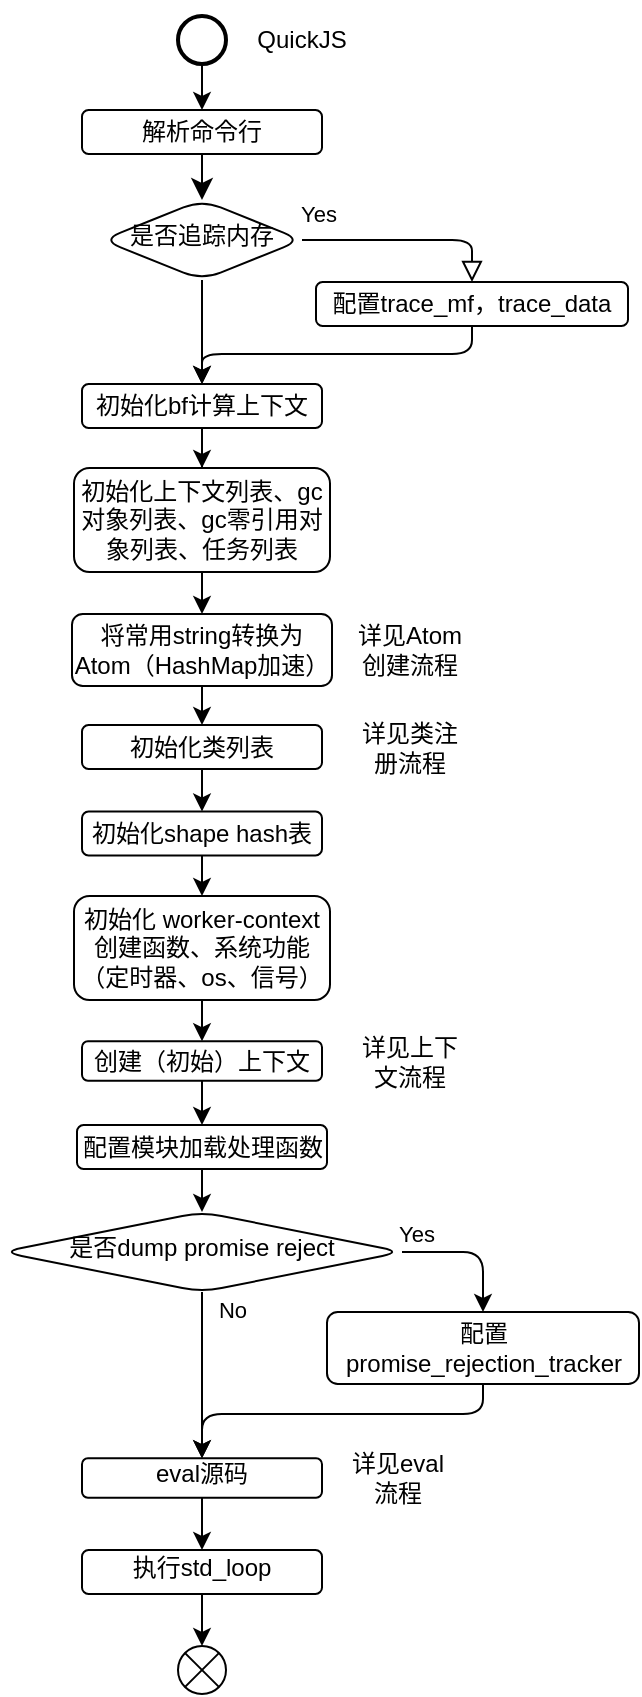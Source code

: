 <mxfile version="24.7.17" pages="7">
  <diagram id="C5RBs43oDa-KdzZeNtuy" name="QuickJS">
    <mxGraphModel dx="1374" dy="863" grid="1" gridSize="10" guides="1" tooltips="1" connect="1" arrows="1" fold="1" page="1" pageScale="1" pageWidth="827" pageHeight="1169" background="none" math="0" shadow="0">
      <root>
        <mxCell id="WIyWlLk6GJQsqaUBKTNV-0" />
        <mxCell id="08PnAPZAkaOlm2nPjOuv-6" value="Class注册" style="" parent="WIyWlLk6GJQsqaUBKTNV-0" />
        <mxCell id="08PnAPZAkaOlm2nPjOuv-30" value="Context创建" style="" parent="WIyWlLk6GJQsqaUBKTNV-0" />
        <mxCell id="WIyWlLk6GJQsqaUBKTNV-1" value="QuickJS" style="" parent="WIyWlLk6GJQsqaUBKTNV-0" />
        <mxCell id="WIyWlLk6GJQsqaUBKTNV-2" value="" style="rounded=1;html=1;jettySize=auto;orthogonalLoop=1;fontSize=11;endArrow=classic;endFill=1;endSize=8;strokeWidth=1;shadow=0;labelBackgroundColor=none;edgeStyle=orthogonalEdgeStyle;" parent="WIyWlLk6GJQsqaUBKTNV-1" source="WIyWlLk6GJQsqaUBKTNV-3" target="WIyWlLk6GJQsqaUBKTNV-6" edge="1">
          <mxGeometry relative="1" as="geometry" />
        </mxCell>
        <mxCell id="WIyWlLk6GJQsqaUBKTNV-3" value="解析命令行" style="rounded=1;whiteSpace=wrap;html=1;fontSize=12;glass=0;strokeWidth=1;shadow=0;" parent="WIyWlLk6GJQsqaUBKTNV-1" vertex="1">
          <mxGeometry x="284" y="216" width="120" height="22" as="geometry" />
        </mxCell>
        <mxCell id="WIyWlLk6GJQsqaUBKTNV-5" value="Yes" style="edgeStyle=orthogonalEdgeStyle;rounded=1;html=1;jettySize=auto;orthogonalLoop=1;fontSize=11;endArrow=block;endFill=0;endSize=8;strokeWidth=1;shadow=0;labelBackgroundColor=none;" parent="WIyWlLk6GJQsqaUBKTNV-1" source="WIyWlLk6GJQsqaUBKTNV-6" target="WIyWlLk6GJQsqaUBKTNV-7" edge="1">
          <mxGeometry x="-0.856" y="13" relative="1" as="geometry">
            <mxPoint as="offset" />
          </mxGeometry>
        </mxCell>
        <mxCell id="08PnAPZAkaOlm2nPjOuv-81" value="" style="edgeStyle=orthogonalEdgeStyle;rounded=0;orthogonalLoop=1;jettySize=auto;html=1;" edge="1" parent="WIyWlLk6GJQsqaUBKTNV-1" source="WIyWlLk6GJQsqaUBKTNV-6" target="WIyWlLk6GJQsqaUBKTNV-11">
          <mxGeometry relative="1" as="geometry" />
        </mxCell>
        <mxCell id="WIyWlLk6GJQsqaUBKTNV-6" value="&lt;p style=&quot;line-height: 120%;&quot;&gt;是否追踪内存&lt;/p&gt;" style="rhombus;whiteSpace=wrap;html=1;shadow=0;fontFamily=Helvetica;fontSize=12;align=center;strokeWidth=1;spacing=6;spacingTop=-4;rounded=1;" parent="WIyWlLk6GJQsqaUBKTNV-1" vertex="1">
          <mxGeometry x="294" y="261" width="100" height="40" as="geometry" />
        </mxCell>
        <mxCell id="08PnAPZAkaOlm2nPjOuv-82" style="edgeStyle=orthogonalEdgeStyle;rounded=1;orthogonalLoop=1;jettySize=auto;html=1;exitX=0.5;exitY=1;exitDx=0;exitDy=0;entryX=0.5;entryY=0;entryDx=0;entryDy=0;curved=0;" edge="1" parent="WIyWlLk6GJQsqaUBKTNV-1" source="WIyWlLk6GJQsqaUBKTNV-7" target="WIyWlLk6GJQsqaUBKTNV-11">
          <mxGeometry relative="1" as="geometry">
            <Array as="points">
              <mxPoint x="479" y="338" />
              <mxPoint x="344" y="338" />
            </Array>
          </mxGeometry>
        </mxCell>
        <mxCell id="WIyWlLk6GJQsqaUBKTNV-7" value="配置trace_mf，trace_data" style="rounded=1;whiteSpace=wrap;html=1;fontSize=12;glass=0;strokeWidth=1;shadow=0;" parent="WIyWlLk6GJQsqaUBKTNV-1" vertex="1">
          <mxGeometry x="401" y="302" width="156" height="22" as="geometry" />
        </mxCell>
        <mxCell id="08PnAPZAkaOlm2nPjOuv-83" value="" style="edgeStyle=orthogonalEdgeStyle;rounded=0;orthogonalLoop=1;jettySize=auto;html=1;" edge="1" parent="WIyWlLk6GJQsqaUBKTNV-1" source="WIyWlLk6GJQsqaUBKTNV-11" target="y8ZG6wFXz_j0_wO6NOrG-4">
          <mxGeometry relative="1" as="geometry" />
        </mxCell>
        <mxCell id="WIyWlLk6GJQsqaUBKTNV-11" value="初始化bf计算上下文" style="rounded=1;whiteSpace=wrap;html=1;fontSize=12;glass=0;strokeWidth=1;shadow=0;" parent="WIyWlLk6GJQsqaUBKTNV-1" vertex="1">
          <mxGeometry x="284" y="353" width="120" height="22" as="geometry" />
        </mxCell>
        <mxCell id="y8ZG6wFXz_j0_wO6NOrG-7" value="" style="edgeStyle=orthogonalEdgeStyle;rounded=1;orthogonalLoop=1;jettySize=auto;html=1;" parent="WIyWlLk6GJQsqaUBKTNV-1" source="y8ZG6wFXz_j0_wO6NOrG-4" target="y8ZG6wFXz_j0_wO6NOrG-6" edge="1">
          <mxGeometry relative="1" as="geometry" />
        </mxCell>
        <mxCell id="y8ZG6wFXz_j0_wO6NOrG-4" value="初始化上下文列表、gc对象列表、gc零引用对象列表、任务列表" style="whiteSpace=wrap;html=1;rounded=1;glass=0;strokeWidth=1;shadow=0;" parent="WIyWlLk6GJQsqaUBKTNV-1" vertex="1">
          <mxGeometry x="280" y="395" width="128" height="52" as="geometry" />
        </mxCell>
        <mxCell id="y8ZG6wFXz_j0_wO6NOrG-9" value="" style="edgeStyle=orthogonalEdgeStyle;rounded=1;orthogonalLoop=1;jettySize=auto;html=1;" parent="WIyWlLk6GJQsqaUBKTNV-1" source="y8ZG6wFXz_j0_wO6NOrG-6" target="y8ZG6wFXz_j0_wO6NOrG-8" edge="1">
          <mxGeometry relative="1" as="geometry" />
        </mxCell>
        <UserObject label="" link="data:page/id,owMGub-raOHgDK7Cx4Ck" id="y8ZG6wFXz_j0_wO6NOrG-12">
          <mxCell style="group;rounded=1;" parent="WIyWlLk6GJQsqaUBKTNV-1" vertex="1" connectable="0">
            <mxGeometry x="279" y="468" width="199" height="36" as="geometry" />
          </mxCell>
        </UserObject>
        <mxCell id="y8ZG6wFXz_j0_wO6NOrG-6" value="将常用string转换为Atom（HashMap加速）" style="whiteSpace=wrap;html=1;rounded=1;glass=0;strokeWidth=1;shadow=0;" parent="y8ZG6wFXz_j0_wO6NOrG-12" vertex="1">
          <mxGeometry width="130" height="36" as="geometry" />
        </mxCell>
        <mxCell id="y8ZG6wFXz_j0_wO6NOrG-11" value="详见Atom创建流程" style="text;html=1;align=center;verticalAlign=middle;whiteSpace=wrap;rounded=1;" parent="y8ZG6wFXz_j0_wO6NOrG-12" vertex="1">
          <mxGeometry x="139" y="7.615" width="60" height="20.769" as="geometry" />
        </mxCell>
        <UserObject label="" link="data:page/id,LSYY3_8FsPUP26RxkZar" id="y8ZG6wFXz_j0_wO6NOrG-14">
          <mxCell style="group;rounded=1;" parent="WIyWlLk6GJQsqaUBKTNV-1" vertex="1" connectable="0">
            <mxGeometry x="284" y="523.5" width="194" height="22" as="geometry" />
          </mxCell>
        </UserObject>
        <mxCell id="y8ZG6wFXz_j0_wO6NOrG-8" value="初始化类列表" style="whiteSpace=wrap;html=1;rounded=1;glass=0;strokeWidth=1;shadow=0;" parent="y8ZG6wFXz_j0_wO6NOrG-14" vertex="1">
          <mxGeometry width="120" height="22" as="geometry" />
        </mxCell>
        <mxCell id="y8ZG6wFXz_j0_wO6NOrG-13" value="详见类注册流程" style="text;html=1;align=center;verticalAlign=middle;whiteSpace=wrap;rounded=1;" parent="y8ZG6wFXz_j0_wO6NOrG-14" vertex="1">
          <mxGeometry x="134" y="1.031" width="60" height="20.625" as="geometry" />
        </mxCell>
        <mxCell id="8CReLRgLVcmXiODiBAmk-35" value="" style="edgeStyle=orthogonalEdgeStyle;rounded=1;orthogonalLoop=1;jettySize=auto;html=1;" parent="WIyWlLk6GJQsqaUBKTNV-1" source="8CReLRgLVcmXiODiBAmk-32" target="8CReLRgLVcmXiODiBAmk-34" edge="1">
          <mxGeometry relative="1" as="geometry" />
        </mxCell>
        <mxCell id="8CReLRgLVcmXiODiBAmk-32" value="初始化shape hash表" style="whiteSpace=wrap;html=1;rounded=1;glass=0;strokeWidth=1;shadow=0;" parent="WIyWlLk6GJQsqaUBKTNV-1" vertex="1">
          <mxGeometry x="284" y="566.75" width="120" height="22" as="geometry" />
        </mxCell>
        <mxCell id="8CReLRgLVcmXiODiBAmk-33" value="" style="edgeStyle=orthogonalEdgeStyle;rounded=1;orthogonalLoop=1;jettySize=auto;html=1;" parent="WIyWlLk6GJQsqaUBKTNV-1" source="y8ZG6wFXz_j0_wO6NOrG-8" target="8CReLRgLVcmXiODiBAmk-32" edge="1">
          <mxGeometry relative="1" as="geometry" />
        </mxCell>
        <mxCell id="8CReLRgLVcmXiODiBAmk-37" value="" style="edgeStyle=orthogonalEdgeStyle;rounded=1;orthogonalLoop=1;jettySize=auto;html=1;" parent="WIyWlLk6GJQsqaUBKTNV-1" source="8CReLRgLVcmXiODiBAmk-34" target="8CReLRgLVcmXiODiBAmk-36" edge="1">
          <mxGeometry relative="1" as="geometry" />
        </mxCell>
        <mxCell id="8CReLRgLVcmXiODiBAmk-34" value="初始化 worker-context 创建函数、系统功能（定时器、os、信号）" style="whiteSpace=wrap;html=1;rounded=1;glass=0;strokeWidth=1;shadow=0;" parent="WIyWlLk6GJQsqaUBKTNV-1" vertex="1">
          <mxGeometry x="280" y="609" width="128" height="52" as="geometry" />
        </mxCell>
        <UserObject label="" link="data:page/id,VL7NTywOPtVHsGWe2JOa" id="8CReLRgLVcmXiODiBAmk-54">
          <mxCell style="group;rounded=1;" parent="WIyWlLk6GJQsqaUBKTNV-1" vertex="1" connectable="0">
            <mxGeometry x="284" y="680.5" width="194" height="22" as="geometry" />
          </mxCell>
        </UserObject>
        <mxCell id="8CReLRgLVcmXiODiBAmk-36" value="创建（初始）上下文" style="whiteSpace=wrap;html=1;rounded=1;glass=0;strokeWidth=1;shadow=0;" parent="8CReLRgLVcmXiODiBAmk-54" vertex="1">
          <mxGeometry y="1.1" width="120" height="19.8" as="geometry" />
        </mxCell>
        <mxCell id="8CReLRgLVcmXiODiBAmk-53" value="详见上下文流程" style="text;html=1;align=center;verticalAlign=middle;whiteSpace=wrap;rounded=1;" parent="8CReLRgLVcmXiODiBAmk-54" vertex="1">
          <mxGeometry x="134" width="60" height="22" as="geometry" />
        </mxCell>
        <mxCell id="8CReLRgLVcmXiODiBAmk-74" value="" style="group;rounded=1;" parent="WIyWlLk6GJQsqaUBKTNV-1" vertex="1" connectable="0">
          <mxGeometry x="323.75" y="161" width="108.5" height="40" as="geometry" />
        </mxCell>
        <mxCell id="8CReLRgLVcmXiODiBAmk-75" value="" style="strokeWidth=2;html=1;shape=mxgraph.flowchart.start_2;whiteSpace=wrap;rounded=1;" parent="8CReLRgLVcmXiODiBAmk-74" vertex="1">
          <mxGeometry x="8.25" y="8" width="24" height="24" as="geometry" />
        </mxCell>
        <mxCell id="8CReLRgLVcmXiODiBAmk-76" value="QuickJS" style="text;html=1;align=center;verticalAlign=middle;whiteSpace=wrap;rounded=1;" parent="8CReLRgLVcmXiODiBAmk-74" vertex="1">
          <mxGeometry x="40.25" y="5" width="60" height="30" as="geometry" />
        </mxCell>
        <mxCell id="8CReLRgLVcmXiODiBAmk-79" style="edgeStyle=orthogonalEdgeStyle;rounded=1;orthogonalLoop=1;jettySize=auto;html=1;exitX=0.5;exitY=1;exitDx=0;exitDy=0;exitPerimeter=0;entryX=0.5;entryY=0;entryDx=0;entryDy=0;" parent="WIyWlLk6GJQsqaUBKTNV-1" source="8CReLRgLVcmXiODiBAmk-75" target="WIyWlLk6GJQsqaUBKTNV-3" edge="1">
          <mxGeometry relative="1" as="geometry" />
        </mxCell>
        <mxCell id="8CReLRgLVcmXiODiBAmk-80" value="" style="verticalLabelPosition=bottom;verticalAlign=top;html=1;shape=mxgraph.flowchart.or;rounded=1;" parent="WIyWlLk6GJQsqaUBKTNV-1" vertex="1">
          <mxGeometry x="332" y="984" width="24" height="24" as="geometry" />
        </mxCell>
        <mxCell id="08PnAPZAkaOlm2nPjOuv-84" value="" style="edgeStyle=orthogonalEdgeStyle;rounded=0;orthogonalLoop=1;jettySize=auto;html=1;" edge="1" parent="WIyWlLk6GJQsqaUBKTNV-1" source="8CReLRgLVcmXiODiBAmk-87" target="8CReLRgLVcmXiODiBAmk-93">
          <mxGeometry relative="1" as="geometry" />
        </mxCell>
        <mxCell id="8CReLRgLVcmXiODiBAmk-87" value="配置模块加载处理函数" style="whiteSpace=wrap;html=1;rounded=1;glass=0;strokeWidth=1;shadow=0;" parent="WIyWlLk6GJQsqaUBKTNV-1" vertex="1">
          <mxGeometry x="281.5" y="723.5" width="125" height="22" as="geometry" />
        </mxCell>
        <mxCell id="8CReLRgLVcmXiODiBAmk-88" value="" style="edgeStyle=orthogonalEdgeStyle;rounded=1;orthogonalLoop=1;jettySize=auto;html=1;" parent="WIyWlLk6GJQsqaUBKTNV-1" source="8CReLRgLVcmXiODiBAmk-36" target="8CReLRgLVcmXiODiBAmk-87" edge="1">
          <mxGeometry relative="1" as="geometry" />
        </mxCell>
        <mxCell id="8CReLRgLVcmXiODiBAmk-97" value="" style="edgeStyle=orthogonalEdgeStyle;rounded=1;orthogonalLoop=1;jettySize=auto;html=1;" parent="WIyWlLk6GJQsqaUBKTNV-1" source="8CReLRgLVcmXiODiBAmk-93" target="8CReLRgLVcmXiODiBAmk-96" edge="1">
          <mxGeometry relative="1" as="geometry" />
        </mxCell>
        <mxCell id="8CReLRgLVcmXiODiBAmk-100" value="No" style="edgeLabel;html=1;align=center;verticalAlign=middle;resizable=0;points=[];rounded=1;" parent="8CReLRgLVcmXiODiBAmk-97" vertex="1" connectable="0">
          <mxGeometry x="-0.852" relative="1" as="geometry">
            <mxPoint x="15" y="3" as="offset" />
          </mxGeometry>
        </mxCell>
        <mxCell id="08PnAPZAkaOlm2nPjOuv-85" style="edgeStyle=orthogonalEdgeStyle;rounded=1;orthogonalLoop=1;jettySize=auto;html=1;exitX=1;exitY=0.5;exitDx=0;exitDy=0;curved=0;" edge="1" parent="WIyWlLk6GJQsqaUBKTNV-1" source="8CReLRgLVcmXiODiBAmk-93" target="8CReLRgLVcmXiODiBAmk-94">
          <mxGeometry relative="1" as="geometry" />
        </mxCell>
        <mxCell id="08PnAPZAkaOlm2nPjOuv-86" value="Yes" style="edgeLabel;html=1;align=center;verticalAlign=middle;resizable=0;points=[];" vertex="1" connectable="0" parent="08PnAPZAkaOlm2nPjOuv-85">
          <mxGeometry x="-0.812" y="-3" relative="1" as="geometry">
            <mxPoint y="-12" as="offset" />
          </mxGeometry>
        </mxCell>
        <mxCell id="8CReLRgLVcmXiODiBAmk-93" value="&lt;p style=&quot;line-height: 120%;&quot;&gt;是否dump promise reject&lt;/p&gt;" style="rhombus;whiteSpace=wrap;html=1;shadow=0;fontFamily=Helvetica;fontSize=12;align=center;strokeWidth=1;spacing=6;spacingTop=-4;rounded=1;" parent="WIyWlLk6GJQsqaUBKTNV-1" vertex="1">
          <mxGeometry x="244" y="767" width="200" height="40" as="geometry" />
        </mxCell>
        <mxCell id="8CReLRgLVcmXiODiBAmk-99" style="edgeStyle=orthogonalEdgeStyle;rounded=1;orthogonalLoop=1;jettySize=auto;html=1;exitX=0.5;exitY=1;exitDx=0;exitDy=0;entryX=0.5;entryY=0;entryDx=0;entryDy=0;" parent="WIyWlLk6GJQsqaUBKTNV-1" source="8CReLRgLVcmXiODiBAmk-94" target="8CReLRgLVcmXiODiBAmk-96" edge="1">
          <mxGeometry relative="1" as="geometry">
            <Array as="points">
              <mxPoint x="485" y="868" />
              <mxPoint x="344" y="868" />
            </Array>
          </mxGeometry>
        </mxCell>
        <mxCell id="8CReLRgLVcmXiODiBAmk-94" value="配置promise_rejection_tracker" style="rounded=1;whiteSpace=wrap;html=1;fontSize=12;glass=0;strokeWidth=1;shadow=0;" parent="WIyWlLk6GJQsqaUBKTNV-1" vertex="1">
          <mxGeometry x="406.5" y="817" width="156" height="36" as="geometry" />
        </mxCell>
        <mxCell id="U0G8nZ74oJLt3F4NUZB5-1" value="" style="edgeStyle=orthogonalEdgeStyle;rounded=1;orthogonalLoop=1;jettySize=auto;html=1;" parent="WIyWlLk6GJQsqaUBKTNV-1" source="8CReLRgLVcmXiODiBAmk-96" target="U0G8nZ74oJLt3F4NUZB5-0" edge="1">
          <mxGeometry relative="1" as="geometry" />
        </mxCell>
        <mxCell id="U0G8nZ74oJLt3F4NUZB5-2" value="" style="edgeStyle=orthogonalEdgeStyle;rounded=1;orthogonalLoop=1;jettySize=auto;html=1;" parent="WIyWlLk6GJQsqaUBKTNV-1" source="U0G8nZ74oJLt3F4NUZB5-0" target="8CReLRgLVcmXiODiBAmk-80" edge="1">
          <mxGeometry relative="1" as="geometry" />
        </mxCell>
        <mxCell id="U0G8nZ74oJLt3F4NUZB5-0" value="执行std_loop" style="rounded=1;whiteSpace=wrap;html=1;shadow=0;strokeWidth=1;spacing=6;spacingTop=-4;" parent="WIyWlLk6GJQsqaUBKTNV-1" vertex="1">
          <mxGeometry x="284" y="936" width="120" height="22" as="geometry" />
        </mxCell>
        <UserObject label="" link="data:page/id,CQQw3cft1N5BGZ3-orh6" id="08PnAPZAkaOlm2nPjOuv-1">
          <mxCell style="group" vertex="1" connectable="0" parent="WIyWlLk6GJQsqaUBKTNV-1">
            <mxGeometry x="284" y="889" width="194" height="22" as="geometry" />
          </mxCell>
        </UserObject>
        <mxCell id="8CReLRgLVcmXiODiBAmk-96" value="eval源码" style="rounded=1;whiteSpace=wrap;html=1;shadow=0;strokeWidth=1;spacing=6;spacingTop=-4;" parent="08PnAPZAkaOlm2nPjOuv-1" vertex="1">
          <mxGeometry y="1.1" width="120" height="19.8" as="geometry" />
        </mxCell>
        <mxCell id="08PnAPZAkaOlm2nPjOuv-0" value="详见eval流程" style="text;html=1;align=center;verticalAlign=middle;whiteSpace=wrap;rounded=0;" vertex="1" parent="08PnAPZAkaOlm2nPjOuv-1">
          <mxGeometry x="130" width="56" height="22" as="geometry" />
        </mxCell>
        <mxCell id="08PnAPZAkaOlm2nPjOuv-50" value="Eval流程" style="" parent="WIyWlLk6GJQsqaUBKTNV-0" />
        <mxCell id="08PnAPZAkaOlm2nPjOuv-55" value="Intrinsic流程" style="" parent="WIyWlLk6GJQsqaUBKTNV-0" />
      </root>
    </mxGraphModel>
  </diagram>
  <diagram id="LSYY3_8FsPUP26RxkZar" name="Class注册">
    <mxGraphModel dx="1616" dy="1015" grid="1" gridSize="10" guides="1" tooltips="1" connect="1" arrows="1" fold="1" page="1" pageScale="1" pageWidth="583" pageHeight="827" math="0" shadow="0">
      <root>
        <mxCell id="0" />
        <mxCell id="1" parent="0" />
        <mxCell id="u71hzuGgf77USaWu3blN-1" value="" style="edgeStyle=orthogonalEdgeStyle;rounded=1;orthogonalLoop=1;jettySize=auto;html=1;" edge="1" parent="1" source="u71hzuGgf77USaWu3blN-3" target="u71hzuGgf77USaWu3blN-6">
          <mxGeometry relative="1" as="geometry" />
        </mxCell>
        <mxCell id="u71hzuGgf77USaWu3blN-2" value="No" style="edgeLabel;html=1;align=center;verticalAlign=middle;resizable=0;points=[];rounded=1;" vertex="1" connectable="0" parent="u71hzuGgf77USaWu3blN-1">
          <mxGeometry x="0.276" y="1" relative="1" as="geometry">
            <mxPoint x="9" y="2" as="offset" />
          </mxGeometry>
        </mxCell>
        <mxCell id="u71hzuGgf77USaWu3blN-3" value="是否到上限（1 &amp;lt;&amp;lt; 16）" style="rhombus;whiteSpace=wrap;html=1;strokeWidth=2;rounded=1;" vertex="1" parent="1">
          <mxGeometry x="212" y="247" width="180" height="40" as="geometry" />
        </mxCell>
        <mxCell id="u71hzuGgf77USaWu3blN-4" value="" style="edgeStyle=orthogonalEdgeStyle;rounded=1;orthogonalLoop=1;jettySize=auto;html=1;" edge="1" parent="1" source="u71hzuGgf77USaWu3blN-6" target="u71hzuGgf77USaWu3blN-8">
          <mxGeometry relative="1" as="geometry" />
        </mxCell>
        <mxCell id="u71hzuGgf77USaWu3blN-5" value="No" style="edgeLabel;html=1;align=center;verticalAlign=middle;resizable=0;points=[];rounded=1;" vertex="1" connectable="0" parent="u71hzuGgf77USaWu3blN-4">
          <mxGeometry x="0.181" y="-1" relative="1" as="geometry">
            <mxPoint x="9" as="offset" />
          </mxGeometry>
        </mxCell>
        <mxCell id="u71hzuGgf77USaWu3blN-6" value="id小于count，重复" style="rhombus;whiteSpace=wrap;html=1;strokeWidth=2;rounded=1;" vertex="1" parent="1">
          <mxGeometry x="212" y="313" width="180" height="40" as="geometry" />
        </mxCell>
        <mxCell id="u71hzuGgf77USaWu3blN-7" value="" style="edgeStyle=orthogonalEdgeStyle;rounded=1;orthogonalLoop=1;jettySize=auto;html=1;" edge="1" parent="1" source="u71hzuGgf77USaWu3blN-8" target="u71hzuGgf77USaWu3blN-10">
          <mxGeometry relative="1" as="geometry" />
        </mxCell>
        <mxCell id="u71hzuGgf77USaWu3blN-8" value="遍历上下文列表，更新上下文中的原型数组" style="rounded=1;whiteSpace=wrap;html=1;strokeWidth=2;" vertex="1" parent="1">
          <mxGeometry x="239.5" y="377" width="125" height="36" as="geometry" />
        </mxCell>
        <mxCell id="u71hzuGgf77USaWu3blN-9" value="" style="edgeStyle=orthogonalEdgeStyle;rounded=1;orthogonalLoop=1;jettySize=auto;html=1;" edge="1" parent="1" source="u71hzuGgf77USaWu3blN-10" target="u71hzuGgf77USaWu3blN-12">
          <mxGeometry relative="1" as="geometry" />
        </mxCell>
        <mxCell id="u71hzuGgf77USaWu3blN-10" value="重新申请class存储数组，并清空新区域" style="whiteSpace=wrap;html=1;rounded=1;strokeWidth=2;" vertex="1" parent="1">
          <mxGeometry x="242" y="435" width="120" height="36" as="geometry" />
        </mxCell>
        <mxCell id="u71hzuGgf77USaWu3blN-11" value="" style="edgeStyle=orthogonalEdgeStyle;rounded=1;orthogonalLoop=1;jettySize=auto;html=1;" edge="1" parent="1" source="u71hzuGgf77USaWu3blN-12" target="u71hzuGgf77USaWu3blN-14">
          <mxGeometry relative="1" as="geometry" />
        </mxCell>
        <mxCell id="u71hzuGgf77USaWu3blN-12" value="更新类名为Atom" style="whiteSpace=wrap;html=1;rounded=1;strokeWidth=2;" vertex="1" parent="1">
          <mxGeometry x="242" y="493" width="120" height="22" as="geometry" />
        </mxCell>
        <mxCell id="u71hzuGgf77USaWu3blN-13" value="" style="edgeStyle=orthogonalEdgeStyle;rounded=0;orthogonalLoop=1;jettySize=auto;html=1;" edge="1" parent="1" source="u71hzuGgf77USaWu3blN-14" target="u71hzuGgf77USaWu3blN-22">
          <mxGeometry relative="1" as="geometry" />
        </mxCell>
        <mxCell id="u71hzuGgf77USaWu3blN-14" value="更新申请到内存中的：id、name、finalizer、gc_mark、call、exotic" style="whiteSpace=wrap;html=1;rounded=1;strokeWidth=2;" vertex="1" parent="1">
          <mxGeometry x="232" y="536" width="140" height="52" as="geometry" />
        </mxCell>
        <mxCell id="u71hzuGgf77USaWu3blN-15" style="edgeStyle=orthogonalEdgeStyle;rounded=1;orthogonalLoop=1;jettySize=auto;html=1;exitX=0;exitY=0.5;exitDx=0;exitDy=0;entryX=0;entryY=0.5;entryDx=0;entryDy=0;entryPerimeter=0;" edge="1" parent="1" source="u71hzuGgf77USaWu3blN-3" target="u71hzuGgf77USaWu3blN-22">
          <mxGeometry relative="1" as="geometry">
            <mxPoint x="282" y="654" as="targetPoint" />
          </mxGeometry>
        </mxCell>
        <mxCell id="u71hzuGgf77USaWu3blN-16" value="Yes" style="edgeLabel;html=1;align=center;verticalAlign=middle;resizable=0;points=[];rounded=1;" vertex="1" connectable="0" parent="u71hzuGgf77USaWu3blN-15">
          <mxGeometry x="-0.96" y="-1" relative="1" as="geometry">
            <mxPoint y="-9" as="offset" />
          </mxGeometry>
        </mxCell>
        <mxCell id="u71hzuGgf77USaWu3blN-17" style="edgeStyle=orthogonalEdgeStyle;rounded=1;orthogonalLoop=1;jettySize=auto;html=1;exitX=0;exitY=0.5;exitDx=0;exitDy=0;entryX=0;entryY=0.5;entryDx=0;entryDy=0;entryPerimeter=0;" edge="1" parent="1" source="u71hzuGgf77USaWu3blN-6" target="u71hzuGgf77USaWu3blN-22">
          <mxGeometry relative="1" as="geometry">
            <mxPoint x="282" y="654" as="targetPoint" />
          </mxGeometry>
        </mxCell>
        <mxCell id="u71hzuGgf77USaWu3blN-18" value="Yes" style="edgeLabel;html=1;align=center;verticalAlign=middle;resizable=0;points=[];rounded=1;" vertex="1" connectable="0" parent="u71hzuGgf77USaWu3blN-17">
          <mxGeometry x="-0.949" relative="1" as="geometry">
            <mxPoint x="2" y="-9" as="offset" />
          </mxGeometry>
        </mxCell>
        <mxCell id="u71hzuGgf77USaWu3blN-19" value="" style="group;rounded=1;" vertex="1" connectable="0" parent="1">
          <mxGeometry x="281.5" y="194" width="108.5" height="40" as="geometry" />
        </mxCell>
        <mxCell id="u71hzuGgf77USaWu3blN-20" value="" style="strokeWidth=2;html=1;shape=mxgraph.flowchart.start_2;whiteSpace=wrap;rounded=1;" vertex="1" parent="u71hzuGgf77USaWu3blN-19">
          <mxGeometry x="8.25" y="8" width="24" height="24" as="geometry" />
        </mxCell>
        <mxCell id="u71hzuGgf77USaWu3blN-21" value="Class 注册" style="text;html=1;align=center;verticalAlign=middle;whiteSpace=wrap;rounded=1;" vertex="1" parent="u71hzuGgf77USaWu3blN-19">
          <mxGeometry x="40.25" y="5" width="60" height="30" as="geometry" />
        </mxCell>
        <mxCell id="u71hzuGgf77USaWu3blN-22" value="" style="verticalLabelPosition=bottom;verticalAlign=top;html=1;shape=mxgraph.flowchart.or;rounded=1;" vertex="1" parent="1">
          <mxGeometry x="290" y="610" width="24" height="24" as="geometry" />
        </mxCell>
        <mxCell id="u71hzuGgf77USaWu3blN-23" style="edgeStyle=orthogonalEdgeStyle;rounded=0;orthogonalLoop=1;jettySize=auto;html=1;exitX=0.5;exitY=1;exitDx=0;exitDy=0;exitPerimeter=0;entryX=0.5;entryY=0;entryDx=0;entryDy=0;" edge="1" parent="1" source="u71hzuGgf77USaWu3blN-20" target="u71hzuGgf77USaWu3blN-3">
          <mxGeometry relative="1" as="geometry" />
        </mxCell>
      </root>
    </mxGraphModel>
  </diagram>
  <diagram id="owMGub-raOHgDK7Cx4Ck" name="Atom 创建">
    <mxGraphModel dx="1963" dy="1233" grid="1" gridSize="10" guides="1" tooltips="1" connect="1" arrows="1" fold="1" page="1" pageScale="1" pageWidth="827" pageHeight="1169" math="0" shadow="0">
      <root>
        <mxCell id="0" />
        <mxCell id="1" parent="0" />
        <mxCell id="lT6-UpSCBS8L2-eaTLoT-1" value="" style="group;rounded=1;" vertex="1" connectable="0" parent="1">
          <mxGeometry x="570" y="84" width="108.5" height="40" as="geometry" />
        </mxCell>
        <mxCell id="lT6-UpSCBS8L2-eaTLoT-2" value="" style="strokeWidth=2;html=1;shape=mxgraph.flowchart.start_2;whiteSpace=wrap;rounded=1;" vertex="1" parent="lT6-UpSCBS8L2-eaTLoT-1">
          <mxGeometry x="8.25" y="8" width="24" height="24" as="geometry" />
        </mxCell>
        <mxCell id="lT6-UpSCBS8L2-eaTLoT-3" value="Atom 创建" style="text;html=1;align=center;verticalAlign=middle;whiteSpace=wrap;rounded=1;" vertex="1" parent="lT6-UpSCBS8L2-eaTLoT-1">
          <mxGeometry x="40.25" y="5" width="60" height="30" as="geometry" />
        </mxCell>
        <mxCell id="lT6-UpSCBS8L2-eaTLoT-4" value="" style="verticalLabelPosition=bottom;verticalAlign=top;html=1;shape=mxgraph.flowchart.or;rounded=1;" vertex="1" parent="1">
          <mxGeometry x="541" y="92" width="24" height="24" as="geometry" />
        </mxCell>
      </root>
    </mxGraphModel>
  </diagram>
  <diagram id="VL7NTywOPtVHsGWe2JOa" name="Context 创建">
    <mxGraphModel dx="2165" dy="1726" grid="1" gridSize="10" guides="1" tooltips="1" connect="1" arrows="1" fold="1" page="1" pageScale="1" pageWidth="583" pageHeight="827" math="0" shadow="0">
      <root>
        <mxCell id="0" />
        <mxCell id="1" parent="0" />
        <mxCell id="F_ZrVCxqOVRTVKasqIZ3-1" value="" style="edgeStyle=orthogonalEdgeStyle;rounded=1;orthogonalLoop=1;jettySize=auto;html=1;" edge="1" parent="1" target="F_ZrVCxqOVRTVKasqIZ3-4">
          <mxGeometry relative="1" as="geometry">
            <mxPoint x="844.31" y="277" as="sourcePoint" />
          </mxGeometry>
        </mxCell>
        <mxCell id="F_ZrVCxqOVRTVKasqIZ3-2" value="创建和Runtime的class_count长的原型数组" style="rounded=1;whiteSpace=wrap;html=1;strokeWidth=2;" vertex="1" parent="1">
          <mxGeometry x="774" y="255" width="142.5" height="36" as="geometry" />
        </mxCell>
        <mxCell id="F_ZrVCxqOVRTVKasqIZ3-3" value="" style="edgeStyle=orthogonalEdgeStyle;rounded=1;orthogonalLoop=1;jettySize=auto;html=1;" edge="1" parent="1" source="F_ZrVCxqOVRTVKasqIZ3-4" target="F_ZrVCxqOVRTVKasqIZ3-6">
          <mxGeometry relative="1" as="geometry" />
        </mxCell>
        <mxCell id="F_ZrVCxqOVRTVKasqIZ3-4" value="添加指向Runtime的指针、同时将自己添加到Runtime上下文列表中" style="rounded=1;whiteSpace=wrap;html=1;strokeWidth=2;" vertex="1" parent="1">
          <mxGeometry x="779" y="310" width="132.5" height="52" as="geometry" />
        </mxCell>
        <mxCell id="F_ZrVCxqOVRTVKasqIZ3-5" value="" style="edgeStyle=orthogonalEdgeStyle;rounded=1;orthogonalLoop=1;jettySize=auto;html=1;" edge="1" parent="1" source="F_ZrVCxqOVRTVKasqIZ3-6" target="F_ZrVCxqOVRTVKasqIZ3-8">
          <mxGeometry relative="1" as="geometry" />
        </mxCell>
        <mxCell id="F_ZrVCxqOVRTVKasqIZ3-6" value="配置浮点计算的参数（精度和数位）" style="rounded=1;whiteSpace=wrap;html=1;strokeWidth=2;" vertex="1" parent="1">
          <mxGeometry x="785.25" y="383" width="120" height="36" as="geometry" />
        </mxCell>
        <mxCell id="F_ZrVCxqOVRTVKasqIZ3-7" value="" style="edgeStyle=orthogonalEdgeStyle;rounded=1;orthogonalLoop=1;jettySize=auto;html=1;" edge="1" parent="1" source="F_ZrVCxqOVRTVKasqIZ3-8" target="F_ZrVCxqOVRTVKasqIZ3-10">
          <mxGeometry relative="1" as="geometry" />
        </mxCell>
        <mxCell id="F_ZrVCxqOVRTVKasqIZ3-8" value="将原型数组每项、array_ctor、regexp_ctor、promise_ctor全部设置为NULL" style="rounded=1;whiteSpace=wrap;html=1;strokeWidth=2;" vertex="1" parent="1">
          <mxGeometry x="761" y="440" width="168" height="52" as="geometry" />
        </mxCell>
        <mxCell id="F_ZrVCxqOVRTVKasqIZ3-9" value="" style="edgeStyle=orthogonalEdgeStyle;rounded=1;orthogonalLoop=1;jettySize=auto;html=1;entryX=0.5;entryY=0;entryDx=0;entryDy=0;" edge="1" parent="1" source="F_ZrVCxqOVRTVKasqIZ3-10" target="F_ZrVCxqOVRTVKasqIZ3-14">
          <mxGeometry relative="1" as="geometry">
            <mxPoint x="845.31" y="566" as="targetPoint" />
          </mxGeometry>
        </mxCell>
        <mxCell id="F_ZrVCxqOVRTVKasqIZ3-10" value="初始化加载模块列表" style="rounded=1;whiteSpace=wrap;html=1;strokeWidth=2;" vertex="1" parent="1">
          <mxGeometry x="785.25" y="513" width="120" height="22" as="geometry" />
        </mxCell>
        <mxCell id="F_ZrVCxqOVRTVKasqIZ3-11" value="" style="edgeStyle=orthogonalEdgeStyle;rounded=1;orthogonalLoop=1;jettySize=auto;html=1;entryX=0.5;entryY=0;entryDx=0;entryDy=0;entryPerimeter=0;" edge="1" parent="1" source="F_ZrVCxqOVRTVKasqIZ3-14" target="F_ZrVCxqOVRTVKasqIZ3-19">
          <mxGeometry relative="1" as="geometry">
            <mxPoint x="845.75" y="600" as="targetPoint" />
          </mxGeometry>
        </mxCell>
        <mxCell id="F_ZrVCxqOVRTVKasqIZ3-12" style="edgeStyle=orthogonalEdgeStyle;rounded=1;orthogonalLoop=1;jettySize=auto;html=1;exitX=0.5;exitY=1;exitDx=0;exitDy=0;exitPerimeter=0;entryX=0.5;entryY=0;entryDx=0;entryDy=0;" edge="1" parent="1" source="F_ZrVCxqOVRTVKasqIZ3-17" target="F_ZrVCxqOVRTVKasqIZ3-2">
          <mxGeometry relative="1" as="geometry">
            <mxPoint x="919" y="212" as="sourcePoint" />
          </mxGeometry>
        </mxCell>
        <mxCell id="F_ZrVCxqOVRTVKasqIZ3-13" value="" style="group;rounded=1;" vertex="1" connectable="0" parent="1">
          <mxGeometry x="779" y="558" width="208.75" height="22" as="geometry" />
        </mxCell>
        <mxCell id="F_ZrVCxqOVRTVKasqIZ3-14" value="初始化内置对象、原型" style="rounded=1;whiteSpace=wrap;html=1;strokeWidth=2;" vertex="1" parent="F_ZrVCxqOVRTVKasqIZ3-13">
          <mxGeometry width="132.5" height="22" as="geometry" />
        </mxCell>
        <mxCell id="F_ZrVCxqOVRTVKasqIZ3-15" value="详见Intrinsic流程" style="text;html=1;align=center;verticalAlign=middle;whiteSpace=wrap;rounded=1;" vertex="1" parent="F_ZrVCxqOVRTVKasqIZ3-13">
          <mxGeometry x="137.5" width="71.25" height="22" as="geometry" />
        </mxCell>
        <mxCell id="F_ZrVCxqOVRTVKasqIZ3-16" value="" style="group;rounded=1;" vertex="1" connectable="0" parent="1">
          <mxGeometry x="824.12" y="204" width="108.5" height="40" as="geometry" />
        </mxCell>
        <mxCell id="F_ZrVCxqOVRTVKasqIZ3-17" value="" style="strokeWidth=2;html=1;shape=mxgraph.flowchart.start_2;whiteSpace=wrap;rounded=1;" vertex="1" parent="F_ZrVCxqOVRTVKasqIZ3-16">
          <mxGeometry x="9.25" y="8" width="24" height="24" as="geometry" />
        </mxCell>
        <mxCell id="F_ZrVCxqOVRTVKasqIZ3-18" value="Context 创建" style="text;html=1;align=center;verticalAlign=middle;whiteSpace=wrap;rounded=1;" vertex="1" parent="F_ZrVCxqOVRTVKasqIZ3-16">
          <mxGeometry x="40.25" y="5" width="72" height="30" as="geometry" />
        </mxCell>
        <mxCell id="F_ZrVCxqOVRTVKasqIZ3-19" value="" style="verticalLabelPosition=bottom;verticalAlign=top;html=1;shape=mxgraph.flowchart.or;rounded=1;" vertex="1" parent="1">
          <mxGeometry x="833" y="600" width="24" height="24" as="geometry" />
        </mxCell>
      </root>
    </mxGraphModel>
  </diagram>
  <diagram id="dy5CiIk3RmLwvhMp14G4" name="Intrinsic 流程">
    <mxGraphModel dx="700" dy="959" grid="1" gridSize="10" guides="1" tooltips="1" connect="1" arrows="1" fold="1" page="1" pageScale="1" pageWidth="827" pageHeight="1169" math="0" shadow="0">
      <root>
        <mxCell id="0" />
        <mxCell id="1" parent="0" />
        <mxCell id="uE3_OAUyDZCSHpPK0lZV-1" value="" style="edgeStyle=orthogonalEdgeStyle;rounded=1;orthogonalLoop=1;jettySize=auto;html=1;" edge="1" parent="1" source="uE3_OAUyDZCSHpPK0lZV-2" target="uE3_OAUyDZCSHpPK0lZV-4">
          <mxGeometry relative="1" as="geometry" />
        </mxCell>
        <mxCell id="uE3_OAUyDZCSHpPK0lZV-2" value="初始化Object原型" style="rounded=1;whiteSpace=wrap;html=1;strokeWidth=2;" vertex="1" parent="1">
          <mxGeometry x="1353" y="119" width="120" height="22" as="geometry" />
        </mxCell>
        <mxCell id="uE3_OAUyDZCSHpPK0lZV-3" value="" style="edgeStyle=orthogonalEdgeStyle;rounded=1;orthogonalLoop=1;jettySize=auto;html=1;" edge="1" parent="1" source="uE3_OAUyDZCSHpPK0lZV-4" target="uE3_OAUyDZCSHpPK0lZV-6">
          <mxGeometry relative="1" as="geometry" />
        </mxCell>
        <mxCell id="uE3_OAUyDZCSHpPK0lZV-4" value="初始化函数原型" style="rounded=1;whiteSpace=wrap;html=1;strokeWidth=2;" vertex="1" parent="1">
          <mxGeometry x="1353" y="164" width="120" height="22" as="geometry" />
        </mxCell>
        <mxCell id="uE3_OAUyDZCSHpPK0lZV-5" value="" style="edgeStyle=orthogonalEdgeStyle;rounded=1;orthogonalLoop=1;jettySize=auto;html=1;" edge="1" parent="1" source="uE3_OAUyDZCSHpPK0lZV-6" target="uE3_OAUyDZCSHpPK0lZV-7">
          <mxGeometry relative="1" as="geometry" />
        </mxCell>
        <mxCell id="uE3_OAUyDZCSHpPK0lZV-6" value="初始化错误类原型（以及多中内置错误）" style="rounded=1;whiteSpace=wrap;html=1;strokeWidth=2;" vertex="1" parent="1">
          <mxGeometry x="1353" y="209" width="120" height="36" as="geometry" />
        </mxCell>
        <mxCell id="uE3_OAUyDZCSHpPK0lZV-7" value="初始化数组原型（添加长度属性）" style="rounded=1;whiteSpace=wrap;html=1;strokeWidth=2;" vertex="1" parent="1">
          <mxGeometry x="1353" y="267.25" width="120" height="36" as="geometry" />
        </mxCell>
        <mxCell id="uE3_OAUyDZCSHpPK0lZV-8" value="" style="group;rounded=1;" vertex="1" connectable="0" parent="1">
          <mxGeometry x="1391" y="62" width="108.5" height="40" as="geometry" />
        </mxCell>
        <mxCell id="uE3_OAUyDZCSHpPK0lZV-9" value="" style="strokeWidth=2;html=1;shape=mxgraph.flowchart.start_2;whiteSpace=wrap;rounded=1;" vertex="1" parent="uE3_OAUyDZCSHpPK0lZV-8">
          <mxGeometry x="9.25" y="8" width="24" height="24" as="geometry" />
        </mxCell>
        <mxCell id="uE3_OAUyDZCSHpPK0lZV-10" value="Intrinsic 流程" style="text;html=1;align=center;verticalAlign=middle;whiteSpace=wrap;rounded=1;" vertex="1" parent="uE3_OAUyDZCSHpPK0lZV-8">
          <mxGeometry x="40.25" y="5" width="72" height="30" as="geometry" />
        </mxCell>
        <mxCell id="uE3_OAUyDZCSHpPK0lZV-11" style="edgeStyle=orthogonalEdgeStyle;rounded=0;orthogonalLoop=1;jettySize=auto;html=1;exitX=0.5;exitY=1;exitDx=0;exitDy=0;exitPerimeter=0;entryX=0.5;entryY=0;entryDx=0;entryDy=0;" edge="1" parent="1" source="uE3_OAUyDZCSHpPK0lZV-9" target="uE3_OAUyDZCSHpPK0lZV-2">
          <mxGeometry relative="1" as="geometry" />
        </mxCell>
        <mxCell id="uE3_OAUyDZCSHpPK0lZV-12" value="" style="verticalLabelPosition=bottom;verticalAlign=top;html=1;shape=mxgraph.flowchart.or;rounded=1;" vertex="1" parent="1">
          <mxGeometry x="1360" y="70" width="24" height="24" as="geometry" />
        </mxCell>
      </root>
    </mxGraphModel>
  </diagram>
  <diagram id="CQQw3cft1N5BGZ3-orh6" name="Eval 流程">
    <mxGraphModel dx="945" dy="1328" grid="1" gridSize="10" guides="1" tooltips="1" connect="1" arrows="1" fold="1" page="1" pageScale="1" pageWidth="1169" pageHeight="827" math="0" shadow="0">
      <root>
        <mxCell id="0" />
        <mxCell id="QKveBMm0BpfEX0PyvCD3-74" value="parse_source_element" style="locked=1;" parent="0" />
        <mxCell id="z_sGa8-XK6YtPmSduJt0-2" value="" style="group" vertex="1" connectable="0" parent="QKveBMm0BpfEX0PyvCD3-74">
          <mxGeometry x="1411" y="530" width="160" height="30" as="geometry" />
        </mxCell>
        <mxCell id="z_sGa8-XK6YtPmSduJt0-3" value="" style="strokeWidth=2;html=1;shape=mxgraph.flowchart.start_2;whiteSpace=wrap;rounded=1;" vertex="1" parent="z_sGa8-XK6YtPmSduJt0-2">
          <mxGeometry y="3" width="24" height="24" as="geometry" />
        </mxCell>
        <mxCell id="z_sGa8-XK6YtPmSduJt0-4" value="parse_source_element" style="text;html=1;align=center;verticalAlign=middle;whiteSpace=wrap;rounded=1;" vertex="1" parent="z_sGa8-XK6YtPmSduJt0-2">
          <mxGeometry x="31" width="129" height="30" as="geometry" />
        </mxCell>
        <mxCell id="z_sGa8-XK6YtPmSduJt0-11" value="" style="edgeStyle=orthogonalEdgeStyle;rounded=1;orthogonalLoop=1;jettySize=auto;html=1;exitX=0.5;exitY=1;exitDx=0;exitDy=0;curved=0;" edge="1" parent="QKveBMm0BpfEX0PyvCD3-74" source="z_sGa8-XK6YtPmSduJt0-6" target="z_sGa8-XK6YtPmSduJt0-9">
          <mxGeometry relative="1" as="geometry">
            <Array as="points">
              <mxPoint x="1423" y="635" />
              <mxPoint x="1273" y="635" />
            </Array>
          </mxGeometry>
        </mxCell>
        <mxCell id="z_sGa8-XK6YtPmSduJt0-20" value="[JS_ATOM_async]&lt;div&gt;TOK_FUNCTION&lt;/div&gt;" style="edgeLabel;html=1;align=center;verticalAlign=middle;resizable=0;points=[];" vertex="1" connectable="0" parent="z_sGa8-XK6YtPmSduJt0-11">
          <mxGeometry x="0.725" y="1" relative="1" as="geometry">
            <mxPoint x="-50" y="6" as="offset" />
          </mxGeometry>
        </mxCell>
        <mxCell id="z_sGa8-XK6YtPmSduJt0-17" style="edgeStyle=orthogonalEdgeStyle;rounded=1;orthogonalLoop=1;jettySize=auto;html=1;exitX=0.5;exitY=1;exitDx=0;exitDy=0;entryX=0.5;entryY=0;entryDx=0;entryDy=0;curved=0;" edge="1" parent="QKveBMm0BpfEX0PyvCD3-74" source="z_sGa8-XK6YtPmSduJt0-6" target="z_sGa8-XK6YtPmSduJt0-12">
          <mxGeometry relative="1" as="geometry">
            <Array as="points">
              <mxPoint x="1423" y="635" />
              <mxPoint x="1387" y="635" />
            </Array>
          </mxGeometry>
        </mxCell>
        <mxCell id="z_sGa8-XK6YtPmSduJt0-21" value="[module]&lt;div&gt;TOK_EXPORT&lt;/div&gt;" style="edgeLabel;html=1;align=center;verticalAlign=middle;resizable=0;points=[];" vertex="1" connectable="0" parent="z_sGa8-XK6YtPmSduJt0-17">
          <mxGeometry x="0.771" y="-2" relative="1" as="geometry">
            <mxPoint x="-39" y="-14" as="offset" />
          </mxGeometry>
        </mxCell>
        <mxCell id="z_sGa8-XK6YtPmSduJt0-18" style="edgeStyle=orthogonalEdgeStyle;rounded=1;orthogonalLoop=1;jettySize=auto;html=1;exitX=0.5;exitY=1;exitDx=0;exitDy=0;entryX=0.5;entryY=0;entryDx=0;entryDy=0;curved=0;" edge="1" parent="QKveBMm0BpfEX0PyvCD3-74" source="z_sGa8-XK6YtPmSduJt0-6" target="z_sGa8-XK6YtPmSduJt0-13">
          <mxGeometry relative="1" as="geometry">
            <Array as="points">
              <mxPoint x="1423" y="635" />
              <mxPoint x="1490" y="635" />
            </Array>
          </mxGeometry>
        </mxCell>
        <mxCell id="z_sGa8-XK6YtPmSduJt0-22" value="[module]&lt;div&gt;TOK_IMPORT&lt;/div&gt;&lt;div&gt;[no seek &#39;(&#39;、&#39;.&#39;]&lt;/div&gt;" style="edgeLabel;html=1;align=center;verticalAlign=middle;resizable=0;points=[];" vertex="1" connectable="0" parent="z_sGa8-XK6YtPmSduJt0-18">
          <mxGeometry x="0.723" y="1" relative="1" as="geometry">
            <mxPoint x="-43" y="-6" as="offset" />
          </mxGeometry>
        </mxCell>
        <mxCell id="z_sGa8-XK6YtPmSduJt0-19" style="edgeStyle=orthogonalEdgeStyle;rounded=1;orthogonalLoop=1;jettySize=auto;html=1;exitX=0.5;exitY=1;exitDx=0;exitDy=0;entryX=0.5;entryY=0;entryDx=0;entryDy=0;curved=0;" edge="1" parent="QKveBMm0BpfEX0PyvCD3-74" source="z_sGa8-XK6YtPmSduJt0-6" target="z_sGa8-XK6YtPmSduJt0-14">
          <mxGeometry relative="1" as="geometry">
            <Array as="points">
              <mxPoint x="1423" y="635" />
              <mxPoint x="1628" y="635" />
            </Array>
          </mxGeometry>
        </mxCell>
        <mxCell id="z_sGa8-XK6YtPmSduJt0-23" value="其它" style="edgeLabel;html=1;align=center;verticalAlign=middle;resizable=0;points=[];" vertex="1" connectable="0" parent="z_sGa8-XK6YtPmSduJt0-19">
          <mxGeometry x="0.877" y="-1" relative="1" as="geometry">
            <mxPoint x="-14" y="-13" as="offset" />
          </mxGeometry>
        </mxCell>
        <mxCell id="z_sGa8-XK6YtPmSduJt0-6" value="当前token" style="rhombus;whiteSpace=wrap;html=1;strokeWidth=2;rounded=1;" vertex="1" parent="QKveBMm0BpfEX0PyvCD3-74">
          <mxGeometry x="1333" y="580" width="180" height="40" as="geometry" />
        </mxCell>
        <mxCell id="z_sGa8-XK6YtPmSduJt0-7" value="" style="edgeStyle=orthogonalEdgeStyle;rounded=0;orthogonalLoop=1;jettySize=auto;html=1;" edge="1" parent="QKveBMm0BpfEX0PyvCD3-74" source="z_sGa8-XK6YtPmSduJt0-3" target="z_sGa8-XK6YtPmSduJt0-6">
          <mxGeometry relative="1" as="geometry" />
        </mxCell>
        <mxCell id="z_sGa8-XK6YtPmSduJt0-8" value="switch" style="edgeLabel;html=1;align=center;verticalAlign=middle;resizable=0;points=[];" vertex="1" connectable="0" parent="z_sGa8-XK6YtPmSduJt0-7">
          <mxGeometry x="0.492" y="-1" relative="1" as="geometry">
            <mxPoint x="20" y="2" as="offset" />
          </mxGeometry>
        </mxCell>
        <mxCell id="z_sGa8-XK6YtPmSduJt0-9" value="parse_function_decl" style="whiteSpace=wrap;html=1;strokeWidth=2;rounded=1;" vertex="1" parent="QKveBMm0BpfEX0PyvCD3-74">
          <mxGeometry x="1213" y="683" width="120" height="22" as="geometry" />
        </mxCell>
        <mxCell id="z_sGa8-XK6YtPmSduJt0-12" value="parse_export" style="whiteSpace=wrap;html=1;strokeWidth=2;rounded=1;" vertex="1" parent="QKveBMm0BpfEX0PyvCD3-74">
          <mxGeometry x="1342" y="683" width="90" height="22" as="geometry" />
        </mxCell>
        <mxCell id="z_sGa8-XK6YtPmSduJt0-13" value="parse_import" style="whiteSpace=wrap;html=1;strokeWidth=2;rounded=1;" vertex="1" parent="QKveBMm0BpfEX0PyvCD3-74">
          <mxGeometry x="1445" y="683" width="90" height="22" as="geometry" />
        </mxCell>
        <mxCell id="z_sGa8-XK6YtPmSduJt0-28" style="edgeStyle=orthogonalEdgeStyle;rounded=1;orthogonalLoop=1;jettySize=auto;html=1;exitX=0.5;exitY=1;exitDx=0;exitDy=0;entryX=0.5;entryY=0;entryDx=0;entryDy=0;entryPerimeter=0;curved=0;" edge="1" parent="QKveBMm0BpfEX0PyvCD3-74" source="z_sGa8-XK6YtPmSduJt0-14" target="z_sGa8-XK6YtPmSduJt0-24">
          <mxGeometry relative="1" as="geometry">
            <mxPoint x="1500" y="763" as="targetPoint" />
          </mxGeometry>
        </mxCell>
        <mxCell id="z_sGa8-XK6YtPmSduJt0-14" value="parse_statement_or_decl" style="whiteSpace=wrap;html=1;strokeWidth=2;rounded=1;" vertex="1" parent="QKveBMm0BpfEX0PyvCD3-74">
          <mxGeometry x="1553" y="683" width="150" height="22" as="geometry" />
        </mxCell>
        <mxCell id="z_sGa8-XK6YtPmSduJt0-24" value="" style="verticalLabelPosition=bottom;verticalAlign=top;html=1;shape=mxgraph.flowchart.or;rounded=1;" vertex="1" parent="QKveBMm0BpfEX0PyvCD3-74">
          <mxGeometry x="1411" y="753" width="24" height="24" as="geometry" />
        </mxCell>
        <mxCell id="z_sGa8-XK6YtPmSduJt0-25" style="edgeStyle=orthogonalEdgeStyle;rounded=1;orthogonalLoop=1;jettySize=auto;html=1;exitX=0.5;exitY=1;exitDx=0;exitDy=0;entryX=0.5;entryY=0;entryDx=0;entryDy=0;entryPerimeter=0;curved=0;" edge="1" parent="QKveBMm0BpfEX0PyvCD3-74" source="z_sGa8-XK6YtPmSduJt0-9" target="z_sGa8-XK6YtPmSduJt0-24">
          <mxGeometry relative="1" as="geometry" />
        </mxCell>
        <mxCell id="z_sGa8-XK6YtPmSduJt0-26" style="edgeStyle=orthogonalEdgeStyle;rounded=1;orthogonalLoop=1;jettySize=auto;html=1;exitX=0.5;exitY=1;exitDx=0;exitDy=0;entryX=0.5;entryY=0;entryDx=0;entryDy=0;entryPerimeter=0;curved=0;" edge="1" parent="QKveBMm0BpfEX0PyvCD3-74" source="z_sGa8-XK6YtPmSduJt0-12" target="z_sGa8-XK6YtPmSduJt0-24">
          <mxGeometry relative="1" as="geometry" />
        </mxCell>
        <mxCell id="z_sGa8-XK6YtPmSduJt0-27" style="edgeStyle=orthogonalEdgeStyle;rounded=1;orthogonalLoop=1;jettySize=auto;html=1;exitX=0.5;exitY=1;exitDx=0;exitDy=0;entryX=0.5;entryY=0;entryDx=0;entryDy=0;entryPerimeter=0;curved=0;" edge="1" parent="QKveBMm0BpfEX0PyvCD3-74" source="z_sGa8-XK6YtPmSduJt0-13" target="z_sGa8-XK6YtPmSduJt0-24">
          <mxGeometry relative="1" as="geometry" />
        </mxCell>
        <mxCell id="QKveBMm0BpfEX0PyvCD3-4" value="parse_program" style="locked=1;" parent="0" />
        <mxCell id="QKveBMm0BpfEX0PyvCD3-49" value="" style="edgeStyle=orthogonalEdgeStyle;rounded=0;orthogonalLoop=1;jettySize=auto;html=1;" edge="1" parent="QKveBMm0BpfEX0PyvCD3-4" source="QKveBMm0BpfEX0PyvCD3-51" target="QKveBMm0BpfEX0PyvCD3-56">
          <mxGeometry relative="1" as="geometry" />
        </mxCell>
        <mxCell id="QKveBMm0BpfEX0PyvCD3-50" value="No" style="edgeLabel;html=1;align=center;verticalAlign=middle;resizable=0;points=[];" vertex="1" connectable="0" parent="QKveBMm0BpfEX0PyvCD3-49">
          <mxGeometry x="-0.835" y="1" relative="1" as="geometry">
            <mxPoint x="11" y="2" as="offset" />
          </mxGeometry>
        </mxCell>
        <mxCell id="QKveBMm0BpfEX0PyvCD3-51" value="token.va是否为TOK_EOF" style="rhombus;whiteSpace=wrap;html=1;strokeWidth=2;rounded=1;" vertex="1" parent="QKveBMm0BpfEX0PyvCD3-4">
          <mxGeometry x="1328" y="226" width="180" height="40" as="geometry" />
        </mxCell>
        <mxCell id="QKveBMm0BpfEX0PyvCD3-52" style="edgeStyle=orthogonalEdgeStyle;rounded=1;orthogonalLoop=1;jettySize=auto;html=1;exitX=0;exitY=0.5;exitDx=0;exitDy=0;entryX=0.5;entryY=0;entryDx=0;entryDy=0;entryPerimeter=0;curved=0;" edge="1" parent="QKveBMm0BpfEX0PyvCD3-4" source="QKveBMm0BpfEX0PyvCD3-51" target="QKveBMm0BpfEX0PyvCD3-62">
          <mxGeometry relative="1" as="geometry" />
        </mxCell>
        <mxCell id="QKveBMm0BpfEX0PyvCD3-53" value="Yes" style="edgeLabel;html=1;align=center;verticalAlign=middle;resizable=0;points=[];" vertex="1" connectable="0" parent="QKveBMm0BpfEX0PyvCD3-52">
          <mxGeometry x="-0.856" y="-2" relative="1" as="geometry">
            <mxPoint x="-1" y="-7" as="offset" />
          </mxGeometry>
        </mxCell>
        <mxCell id="QKveBMm0BpfEX0PyvCD3-54" style="edgeStyle=orthogonalEdgeStyle;rounded=1;orthogonalLoop=1;jettySize=auto;html=1;exitX=1;exitY=0.5;exitDx=0;exitDy=0;entryX=1;entryY=0.5;entryDx=0;entryDy=0;curved=0;" edge="1" parent="QKveBMm0BpfEX0PyvCD3-4" source="QKveBMm0BpfEX0PyvCD3-56" target="QKveBMm0BpfEX0PyvCD3-51">
          <mxGeometry relative="1" as="geometry" />
        </mxCell>
        <mxCell id="QKveBMm0BpfEX0PyvCD3-55" value="成功" style="edgeLabel;html=1;align=center;verticalAlign=middle;resizable=0;points=[];" vertex="1" connectable="0" parent="QKveBMm0BpfEX0PyvCD3-54">
          <mxGeometry x="-0.447" y="1" relative="1" as="geometry">
            <mxPoint x="-15" y="-4" as="offset" />
          </mxGeometry>
        </mxCell>
        <mxCell id="QKveBMm0BpfEX0PyvCD3-56" value="parse_source_element" style="rhombus;whiteSpace=wrap;html=1;strokeWidth=2;rounded=1;" vertex="1" parent="QKveBMm0BpfEX0PyvCD3-4">
          <mxGeometry x="1328" y="286" width="180" height="40" as="geometry" />
        </mxCell>
        <mxCell id="QKveBMm0BpfEX0PyvCD3-57" style="edgeStyle=orthogonalEdgeStyle;rounded=1;orthogonalLoop=1;jettySize=auto;html=1;exitX=0;exitY=0.5;exitDx=0;exitDy=0;entryX=0.5;entryY=0;entryDx=0;entryDy=0;entryPerimeter=0;curved=0;" edge="1" parent="QKveBMm0BpfEX0PyvCD3-4" source="QKveBMm0BpfEX0PyvCD3-56" target="QKveBMm0BpfEX0PyvCD3-62">
          <mxGeometry relative="1" as="geometry" />
        </mxCell>
        <mxCell id="QKveBMm0BpfEX0PyvCD3-58" value="失败" style="edgeLabel;html=1;align=center;verticalAlign=middle;resizable=0;points=[];" vertex="1" connectable="0" parent="QKveBMm0BpfEX0PyvCD3-57">
          <mxGeometry x="-0.818" y="-2" relative="1" as="geometry">
            <mxPoint x="-6" y="-7" as="offset" />
          </mxGeometry>
        </mxCell>
        <mxCell id="QKveBMm0BpfEX0PyvCD3-59" value="" style="group;rounded=1;" vertex="1" connectable="0" parent="QKveBMm0BpfEX0PyvCD3-4">
          <mxGeometry x="1397" y="40" width="108.5" height="40" as="geometry" />
        </mxCell>
        <mxCell id="QKveBMm0BpfEX0PyvCD3-60" value="" style="strokeWidth=2;html=1;shape=mxgraph.flowchart.start_2;whiteSpace=wrap;rounded=1;" vertex="1" parent="QKveBMm0BpfEX0PyvCD3-59">
          <mxGeometry x="9.25" y="8" width="24" height="24" as="geometry" />
        </mxCell>
        <mxCell id="QKveBMm0BpfEX0PyvCD3-61" value="parse_program" style="text;html=1;align=center;verticalAlign=middle;whiteSpace=wrap;rounded=1;" vertex="1" parent="QKveBMm0BpfEX0PyvCD3-59">
          <mxGeometry x="47.25" y="5" width="72" height="30" as="geometry" />
        </mxCell>
        <mxCell id="QKveBMm0BpfEX0PyvCD3-62" value="" style="verticalLabelPosition=bottom;verticalAlign=top;html=1;shape=mxgraph.flowchart.or;rounded=1;" vertex="1" parent="QKveBMm0BpfEX0PyvCD3-4">
          <mxGeometry x="1288" y="340" width="24" height="24" as="geometry" />
        </mxCell>
        <mxCell id="QKveBMm0BpfEX0PyvCD3-63" value="" style="edgeStyle=orthogonalEdgeStyle;rounded=0;orthogonalLoop=1;jettySize=auto;html=1;" edge="1" parent="QKveBMm0BpfEX0PyvCD3-4" source="QKveBMm0BpfEX0PyvCD3-65" target="QKveBMm0BpfEX0PyvCD3-71">
          <mxGeometry relative="1" as="geometry" />
        </mxCell>
        <mxCell id="QKveBMm0BpfEX0PyvCD3-64" value="成功" style="edgeLabel;html=1;align=center;verticalAlign=middle;resizable=0;points=[];" vertex="1" connectable="0" parent="QKveBMm0BpfEX0PyvCD3-63">
          <mxGeometry x="0.521" y="1" relative="1" as="geometry">
            <mxPoint x="11" y="-4" as="offset" />
          </mxGeometry>
        </mxCell>
        <mxCell id="QKveBMm0BpfEX0PyvCD3-66" value="" style="edgeStyle=orthogonalEdgeStyle;rounded=0;orthogonalLoop=1;jettySize=auto;html=1;" edge="1" parent="QKveBMm0BpfEX0PyvCD3-4" source="QKveBMm0BpfEX0PyvCD3-60" target="QKveBMm0BpfEX0PyvCD3-65">
          <mxGeometry relative="1" as="geometry" />
        </mxCell>
        <mxCell id="QKveBMm0BpfEX0PyvCD3-67" value="" style="edgeStyle=orthogonalEdgeStyle;rounded=0;orthogonalLoop=1;jettySize=auto;html=1;" edge="1" parent="QKveBMm0BpfEX0PyvCD3-4" source="QKveBMm0BpfEX0PyvCD3-71" target="QKveBMm0BpfEX0PyvCD3-51">
          <mxGeometry relative="1" as="geometry" />
        </mxCell>
        <mxCell id="QKveBMm0BpfEX0PyvCD3-68" value="成功" style="edgeLabel;html=1;align=center;verticalAlign=middle;resizable=0;points=[];" vertex="1" connectable="0" parent="QKveBMm0BpfEX0PyvCD3-67">
          <mxGeometry x="-0.592" relative="1" as="geometry">
            <mxPoint x="14" y="-4" as="offset" />
          </mxGeometry>
        </mxCell>
        <mxCell id="QKveBMm0BpfEX0PyvCD3-69" style="edgeStyle=orthogonalEdgeStyle;rounded=1;orthogonalLoop=1;jettySize=auto;html=1;exitX=0;exitY=0.5;exitDx=0;exitDy=0;entryX=0.5;entryY=0;entryDx=0;entryDy=0;entryPerimeter=0;curved=0;" edge="1" parent="QKveBMm0BpfEX0PyvCD3-4" source="QKveBMm0BpfEX0PyvCD3-71" target="QKveBMm0BpfEX0PyvCD3-62">
          <mxGeometry relative="1" as="geometry">
            <mxPoint x="1298" y="389" as="targetPoint" />
          </mxGeometry>
        </mxCell>
        <mxCell id="QKveBMm0BpfEX0PyvCD3-70" value="失败" style="edgeLabel;html=1;align=center;verticalAlign=middle;resizable=0;points=[];" vertex="1" connectable="0" parent="QKveBMm0BpfEX0PyvCD3-69">
          <mxGeometry x="-0.899" y="1" relative="1" as="geometry">
            <mxPoint x="-3" y="-10" as="offset" />
          </mxGeometry>
        </mxCell>
        <mxCell id="QKveBMm0BpfEX0PyvCD3-71" value="获取指令&lt;span style=&quot;background-color: initial;&quot;&gt;(strict,&lt;/span&gt;&lt;div&gt;&lt;span style=&quot;background-color: initial;&quot;&gt;strip, math)&lt;/span&gt;&lt;/div&gt;" style="rhombus;whiteSpace=wrap;html=1;strokeWidth=2;rounded=1;" vertex="1" parent="QKveBMm0BpfEX0PyvCD3-4">
          <mxGeometry x="1328" y="163" width="180" height="40" as="geometry" />
        </mxCell>
        <mxCell id="QKveBMm0BpfEX0PyvCD3-72" style="edgeStyle=orthogonalEdgeStyle;rounded=1;orthogonalLoop=1;jettySize=auto;html=1;exitX=0;exitY=0.5;exitDx=0;exitDy=0;entryX=0.5;entryY=0;entryDx=0;entryDy=0;entryPerimeter=0;curved=0;" edge="1" parent="QKveBMm0BpfEX0PyvCD3-4" source="QKveBMm0BpfEX0PyvCD3-65" target="QKveBMm0BpfEX0PyvCD3-62">
          <mxGeometry relative="1" as="geometry" />
        </mxCell>
        <mxCell id="QKveBMm0BpfEX0PyvCD3-73" value="失败" style="edgeLabel;html=1;align=center;verticalAlign=middle;resizable=0;points=[];" vertex="1" connectable="0" parent="QKveBMm0BpfEX0PyvCD3-72">
          <mxGeometry x="-0.91" y="-1" relative="1" as="geometry">
            <mxPoint x="-1" y="-8" as="offset" />
          </mxGeometry>
        </mxCell>
        <mxCell id="B5gauMiOF6wQmH0uBHci-88" value="" style="group" vertex="1" connectable="0" parent="QKveBMm0BpfEX0PyvCD3-4">
          <mxGeometry x="1328" y="99" width="320" height="40" as="geometry" />
        </mxCell>
        <mxCell id="QKveBMm0BpfEX0PyvCD3-65" value="获取next_token" style="rhombus;whiteSpace=wrap;html=1;strokeWidth=2;rounded=1;" vertex="1" parent="B5gauMiOF6wQmH0uBHci-88">
          <mxGeometry width="180" height="40" as="geometry" />
        </mxCell>
        <mxCell id="B5gauMiOF6wQmH0uBHci-86" value="" style="strokeWidth=2;html=1;shape=mxgraph.flowchart.annotation_2;align=left;labelPosition=right;pointerEvents=1;" vertex="1" parent="B5gauMiOF6wQmH0uBHci-88">
          <mxGeometry x="180" y="1.75" width="12" height="36.5" as="geometry" />
        </mxCell>
        <mxCell id="B5gauMiOF6wQmH0uBHci-87" value="后续无特殊情况不标明next_token失败的场景" style="text;html=1;align=center;verticalAlign=middle;whiteSpace=wrap;rounded=0;" vertex="1" parent="B5gauMiOF6wQmH0uBHci-88">
          <mxGeometry x="190" y="5" width="130" height="30" as="geometry" />
        </mxCell>
        <mxCell id="B5gauMiOF6wQmH0uBHci-14" value="parse_import" style="locked=1;" parent="0" />
        <mxCell id="B5gauMiOF6wQmH0uBHci-49" value="" style="group;rounded=1;" vertex="1" connectable="0" parent="B5gauMiOF6wQmH0uBHci-14">
          <mxGeometry x="1917" y="31" width="108.5" height="40" as="geometry" />
        </mxCell>
        <mxCell id="B5gauMiOF6wQmH0uBHci-50" value="" style="strokeWidth=2;html=1;shape=mxgraph.flowchart.start_2;whiteSpace=wrap;rounded=1;" vertex="1" parent="B5gauMiOF6wQmH0uBHci-49">
          <mxGeometry x="9.25" y="8" width="24" height="24" as="geometry" />
        </mxCell>
        <mxCell id="B5gauMiOF6wQmH0uBHci-51" value="parse_import" style="text;html=1;align=center;verticalAlign=middle;whiteSpace=wrap;rounded=1;" vertex="1" parent="B5gauMiOF6wQmH0uBHci-49">
          <mxGeometry x="47.25" y="5" width="72" height="30" as="geometry" />
        </mxCell>
        <mxCell id="B5gauMiOF6wQmH0uBHci-52" value="" style="edgeStyle=orthogonalEdgeStyle;rounded=0;orthogonalLoop=1;jettySize=auto;html=1;exitX=0.5;exitY=1;exitDx=0;exitDy=0;" edge="1" parent="B5gauMiOF6wQmH0uBHci-14" source="B5gauMiOF6wQmH0uBHci-89" target="B5gauMiOF6wQmH0uBHci-67">
          <mxGeometry relative="1" as="geometry">
            <mxPoint x="1938.286" y="121.992" as="sourcePoint" />
          </mxGeometry>
        </mxCell>
        <mxCell id="B5gauMiOF6wQmH0uBHci-53" value="switch" style="edgeLabel;html=1;align=center;verticalAlign=middle;resizable=0;points=[];" vertex="1" connectable="0" parent="B5gauMiOF6wQmH0uBHci-52">
          <mxGeometry x="-0.228" y="4" relative="1" as="geometry">
            <mxPoint x="15" as="offset" />
          </mxGeometry>
        </mxCell>
        <mxCell id="B5gauMiOF6wQmH0uBHci-55" value="" style="edgeStyle=orthogonalEdgeStyle;rounded=0;orthogonalLoop=1;jettySize=auto;html=1;entryX=0.5;entryY=0;entryDx=0;entryDy=0;exitX=0.5;exitY=1;exitDx=0;exitDy=0;exitPerimeter=0;" edge="1" parent="B5gauMiOF6wQmH0uBHci-14" source="B5gauMiOF6wQmH0uBHci-50" target="B5gauMiOF6wQmH0uBHci-89">
          <mxGeometry relative="1" as="geometry">
            <mxPoint x="1938.3" y="54" as="sourcePoint" />
            <mxPoint x="1938.286" y="79.008" as="targetPoint" />
          </mxGeometry>
        </mxCell>
        <mxCell id="B5gauMiOF6wQmH0uBHci-56" value="" style="verticalLabelPosition=bottom;verticalAlign=top;html=1;shape=mxgraph.flowchart.or;rounded=1;" vertex="1" parent="B5gauMiOF6wQmH0uBHci-14">
          <mxGeometry x="2221" y="763" width="24" height="24" as="geometry" />
        </mxCell>
        <mxCell id="B5gauMiOF6wQmH0uBHci-59" style="edgeStyle=orthogonalEdgeStyle;rounded=1;orthogonalLoop=1;jettySize=auto;html=1;exitX=0.5;exitY=1;exitDx=0;exitDy=0;entryX=0.5;entryY=0;entryDx=0;entryDy=0;curved=0;" edge="1" parent="B5gauMiOF6wQmH0uBHci-14" source="B5gauMiOF6wQmH0uBHci-67" target="1s6pDnAAhEwijJF1agrz-24">
          <mxGeometry relative="1" as="geometry">
            <mxPoint x="1913" y="243" as="targetPoint" />
            <Array as="points">
              <mxPoint x="1938" y="201" />
              <mxPoint x="1876" y="201" />
            </Array>
          </mxGeometry>
        </mxCell>
        <mxCell id="B5gauMiOF6wQmH0uBHci-60" value="TOK_IDENT" style="edgeLabel;html=1;align=center;verticalAlign=middle;resizable=0;points=[];" vertex="1" connectable="0" parent="B5gauMiOF6wQmH0uBHci-59">
          <mxGeometry x="0.779" y="-1" relative="1" as="geometry">
            <mxPoint x="-32" y="17" as="offset" />
          </mxGeometry>
        </mxCell>
        <mxCell id="B5gauMiOF6wQmH0uBHci-61" style="edgeStyle=orthogonalEdgeStyle;rounded=1;orthogonalLoop=1;jettySize=auto;html=1;exitX=0.5;exitY=1;exitDx=0;exitDy=0;entryX=0.5;entryY=0;entryDx=0;entryDy=0;curved=0;" edge="1" parent="B5gauMiOF6wQmH0uBHci-14" source="B5gauMiOF6wQmH0uBHci-67" target="B5gauMiOF6wQmH0uBHci-69">
          <mxGeometry relative="1" as="geometry">
            <Array as="points">
              <mxPoint x="1938" y="201" />
              <mxPoint x="1807" y="201" />
            </Array>
          </mxGeometry>
        </mxCell>
        <mxCell id="B5gauMiOF6wQmH0uBHci-62" value="TOK_STRING" style="edgeLabel;html=1;align=center;verticalAlign=middle;resizable=0;points=[];" vertex="1" connectable="0" parent="B5gauMiOF6wQmH0uBHci-61">
          <mxGeometry x="0.528" y="-2" relative="1" as="geometry">
            <mxPoint x="-39" y="42" as="offset" />
          </mxGeometry>
        </mxCell>
        <mxCell id="B5gauMiOF6wQmH0uBHci-63" style="edgeStyle=orthogonalEdgeStyle;rounded=1;orthogonalLoop=1;jettySize=auto;html=1;exitX=0.5;exitY=1;exitDx=0;exitDy=0;curved=0;entryX=0.5;entryY=0;entryDx=0;entryDy=0;" edge="1" parent="B5gauMiOF6wQmH0uBHci-14" source="B5gauMiOF6wQmH0uBHci-67" target="1s6pDnAAhEwijJF1agrz-26">
          <mxGeometry relative="1" as="geometry">
            <mxPoint x="2054" y="241" as="targetPoint" />
          </mxGeometry>
        </mxCell>
        <mxCell id="B5gauMiOF6wQmH0uBHci-64" value="*" style="edgeLabel;html=1;align=center;verticalAlign=middle;resizable=0;points=[];" vertex="1" connectable="0" parent="B5gauMiOF6wQmH0uBHci-63">
          <mxGeometry x="0.864" relative="1" as="geometry">
            <mxPoint x="-7" y="-12" as="offset" />
          </mxGeometry>
        </mxCell>
        <mxCell id="B5gauMiOF6wQmH0uBHci-65" style="edgeStyle=orthogonalEdgeStyle;rounded=1;orthogonalLoop=1;jettySize=auto;html=1;exitX=0.5;exitY=1;exitDx=0;exitDy=0;entryX=0.5;entryY=0;entryDx=0;entryDy=0;curved=0;" edge="1" parent="B5gauMiOF6wQmH0uBHci-14" source="B5gauMiOF6wQmH0uBHci-67" target="B5gauMiOF6wQmH0uBHci-76">
          <mxGeometry relative="1" as="geometry">
            <mxPoint x="2193" y="243" as="targetPoint" />
          </mxGeometry>
        </mxCell>
        <mxCell id="B5gauMiOF6wQmH0uBHci-66" value="{" style="edgeLabel;html=1;align=center;verticalAlign=middle;resizable=0;points=[];" vertex="1" connectable="0" parent="B5gauMiOF6wQmH0uBHci-65">
          <mxGeometry x="0.916" y="-2" relative="1" as="geometry">
            <mxPoint x="-3" y="-5" as="offset" />
          </mxGeometry>
        </mxCell>
        <mxCell id="B5gauMiOF6wQmH0uBHci-67" value="token.val" style="rhombus;whiteSpace=wrap;html=1;strokeWidth=2;rounded=1;" vertex="1" parent="B5gauMiOF6wQmH0uBHci-14">
          <mxGeometry x="1848.25" y="130" width="180" height="40" as="geometry" />
        </mxCell>
        <mxCell id="1s6pDnAAhEwijJF1agrz-31" style="edgeStyle=orthogonalEdgeStyle;rounded=1;orthogonalLoop=1;jettySize=auto;html=1;exitX=0.5;exitY=1;exitDx=0;exitDy=0;entryX=0;entryY=0.5;entryDx=0;entryDy=0;curved=0;" edge="1" parent="B5gauMiOF6wQmH0uBHci-14" source="B5gauMiOF6wQmH0uBHci-69" target="1s6pDnAAhEwijJF1agrz-9">
          <mxGeometry relative="1" as="geometry" />
        </mxCell>
        <mxCell id="B5gauMiOF6wQmH0uBHci-69" value="&lt;div&gt;&lt;span style=&quot;background-color: initial;&quot;&gt;module_name设为其值的Atom&lt;/span&gt;&lt;/div&gt;" style="whiteSpace=wrap;html=1;strokeWidth=2;rounded=1;" vertex="1" parent="B5gauMiOF6wQmH0uBHci-14">
          <mxGeometry x="1759" y="279" width="95" height="36" as="geometry" />
        </mxCell>
        <mxCell id="1s6pDnAAhEwijJF1agrz-18" value="" style="edgeStyle=orthogonalEdgeStyle;rounded=0;orthogonalLoop=1;jettySize=auto;html=1;" edge="1" parent="B5gauMiOF6wQmH0uBHci-14" source="B5gauMiOF6wQmH0uBHci-70" target="1s6pDnAAhEwijJF1agrz-17">
          <mxGeometry relative="1" as="geometry" />
        </mxCell>
        <mxCell id="B5gauMiOF6wQmH0uBHci-70" value="获取next_token为JS_ATOM_as" style="whiteSpace=wrap;html=1;strokeWidth=2;rounded=1;" vertex="1" parent="B5gauMiOF6wQmH0uBHci-14">
          <mxGeometry x="1883" y="303" width="110" height="36" as="geometry" />
        </mxCell>
        <mxCell id="1s6pDnAAhEwijJF1agrz-4" style="edgeStyle=orthogonalEdgeStyle;rounded=1;orthogonalLoop=1;jettySize=auto;html=1;exitX=1;exitY=1;exitDx=0;exitDy=0;entryX=0.5;entryY=0;entryDx=0;entryDy=0;curved=0;" edge="1" parent="B5gauMiOF6wQmH0uBHci-14" source="B5gauMiOF6wQmH0uBHci-76" target="1s6pDnAAhEwijJF1agrz-36">
          <mxGeometry relative="1" as="geometry">
            <mxPoint x="2287" y="536" as="targetPoint" />
          </mxGeometry>
        </mxCell>
        <mxCell id="1s6pDnAAhEwijJF1agrz-5" value="No" style="edgeLabel;html=1;align=center;verticalAlign=middle;resizable=0;points=[];" vertex="1" connectable="0" parent="1s6pDnAAhEwijJF1agrz-4">
          <mxGeometry x="-0.886" relative="1" as="geometry">
            <mxPoint x="14" y="1" as="offset" />
          </mxGeometry>
        </mxCell>
        <mxCell id="1s6pDnAAhEwijJF1agrz-32" style="edgeStyle=orthogonalEdgeStyle;rounded=1;orthogonalLoop=1;jettySize=auto;html=1;exitX=0;exitY=1;exitDx=0;exitDy=0;entryX=0.5;entryY=0;entryDx=0;entryDy=0;curved=0;" edge="1" parent="B5gauMiOF6wQmH0uBHci-14" source="B5gauMiOF6wQmH0uBHci-76" target="B5gauMiOF6wQmH0uBHci-77">
          <mxGeometry relative="1" as="geometry" />
        </mxCell>
        <mxCell id="1s6pDnAAhEwijJF1agrz-33" value="Yes" style="edgeLabel;html=1;align=center;verticalAlign=middle;resizable=0;points=[];" vertex="1" connectable="0" parent="1s6pDnAAhEwijJF1agrz-32">
          <mxGeometry x="-0.55" y="1" relative="1" as="geometry">
            <mxPoint x="-17" y="-14" as="offset" />
          </mxGeometry>
        </mxCell>
        <mxCell id="B5gauMiOF6wQmH0uBHci-76" value="获取next_token&lt;div&gt;且 val 不为&#39;}&#39;&lt;/div&gt;" style="rhombus;whiteSpace=wrap;html=1;strokeWidth=2;rounded=1;" vertex="1" parent="B5gauMiOF6wQmH0uBHci-14">
          <mxGeometry x="2078.03" y="230" width="180" height="64" as="geometry" />
        </mxCell>
        <mxCell id="B5gauMiOF6wQmH0uBHci-80" value="" style="edgeStyle=orthogonalEdgeStyle;rounded=0;orthogonalLoop=1;jettySize=auto;html=1;entryX=0.5;entryY=0;entryDx=0;entryDy=0;" edge="1" parent="B5gauMiOF6wQmH0uBHci-14" source="B5gauMiOF6wQmH0uBHci-77" target="B5gauMiOF6wQmH0uBHci-79">
          <mxGeometry relative="1" as="geometry">
            <mxPoint x="2056.03" y="387" as="targetPoint" />
          </mxGeometry>
        </mxCell>
        <mxCell id="B5gauMiOF6wQmH0uBHci-77" value="import_name设为其值的Atom" style="whiteSpace=wrap;html=1;strokeWidth=2;rounded=1;" vertex="1" parent="B5gauMiOF6wQmH0uBHci-14">
          <mxGeometry x="2008.53" y="345" width="95" height="36" as="geometry" />
        </mxCell>
        <mxCell id="B5gauMiOF6wQmH0uBHci-94" style="edgeStyle=orthogonalEdgeStyle;rounded=0;orthogonalLoop=1;jettySize=auto;html=1;exitX=0;exitY=1;exitDx=0;exitDy=0;entryX=0.5;entryY=0;entryDx=0;entryDy=0;" edge="1" parent="B5gauMiOF6wQmH0uBHci-14" source="B5gauMiOF6wQmH0uBHci-79" target="B5gauMiOF6wQmH0uBHci-82">
          <mxGeometry relative="1" as="geometry" />
        </mxCell>
        <mxCell id="B5gauMiOF6wQmH0uBHci-96" value="Yes" style="edgeLabel;html=1;align=center;verticalAlign=middle;resizable=0;points=[];" vertex="1" connectable="0" parent="B5gauMiOF6wQmH0uBHci-94">
          <mxGeometry x="-0.339" y="1" relative="1" as="geometry">
            <mxPoint x="11" as="offset" />
          </mxGeometry>
        </mxCell>
        <mxCell id="B5gauMiOF6wQmH0uBHci-95" style="edgeStyle=orthogonalEdgeStyle;rounded=1;orthogonalLoop=1;jettySize=auto;html=1;exitX=1;exitY=1;exitDx=0;exitDy=0;entryX=0.5;entryY=0;entryDx=0;entryDy=0;curved=0;" edge="1" parent="B5gauMiOF6wQmH0uBHci-14" source="B5gauMiOF6wQmH0uBHci-79" target="B5gauMiOF6wQmH0uBHci-92">
          <mxGeometry relative="1" as="geometry" />
        </mxCell>
        <mxCell id="B5gauMiOF6wQmH0uBHci-97" value="No" style="edgeLabel;html=1;align=center;verticalAlign=middle;resizable=0;points=[];" vertex="1" connectable="0" parent="B5gauMiOF6wQmH0uBHci-95">
          <mxGeometry x="-0.63" y="-1" relative="1" as="geometry">
            <mxPoint x="-10" y="1" as="offset" />
          </mxGeometry>
        </mxCell>
        <mxCell id="B5gauMiOF6wQmH0uBHci-79" value="获取next_token&lt;div&gt;且 val 为JS_ATOM_as&lt;/div&gt;" style="rhombus;whiteSpace=wrap;html=1;strokeWidth=2;rounded=1;" vertex="1" parent="B5gauMiOF6wQmH0uBHci-14">
          <mxGeometry x="1956.03" y="405" width="200" height="64" as="geometry" />
        </mxCell>
        <mxCell id="B5gauMiOF6wQmH0uBHci-91" value="" style="edgeStyle=orthogonalEdgeStyle;rounded=0;orthogonalLoop=1;jettySize=auto;html=1;" edge="1" parent="B5gauMiOF6wQmH0uBHci-14" source="B5gauMiOF6wQmH0uBHci-82" target="B5gauMiOF6wQmH0uBHci-90">
          <mxGeometry relative="1" as="geometry" />
        </mxCell>
        <mxCell id="B5gauMiOF6wQmH0uBHci-82" value="获取next_token" style="whiteSpace=wrap;html=1;strokeWidth=2;rounded=1;" vertex="1" parent="B5gauMiOF6wQmH0uBHci-14">
          <mxGeometry x="1959.0" y="520" width="95" height="22" as="geometry" />
        </mxCell>
        <mxCell id="B5gauMiOF6wQmH0uBHci-89" value="获取next_token" style="whiteSpace=wrap;html=1;strokeWidth=2;rounded=1;" vertex="1" parent="B5gauMiOF6wQmH0uBHci-14">
          <mxGeometry x="1891" y="85" width="95" height="22" as="geometry" />
        </mxCell>
        <mxCell id="B5gauMiOF6wQmH0uBHci-99" style="edgeStyle=orthogonalEdgeStyle;rounded=1;orthogonalLoop=1;jettySize=auto;html=1;exitX=0.5;exitY=1;exitDx=0;exitDy=0;entryX=0.25;entryY=0;entryDx=0;entryDy=0;curved=0;" edge="1" parent="B5gauMiOF6wQmH0uBHci-14" source="B5gauMiOF6wQmH0uBHci-90" target="B5gauMiOF6wQmH0uBHci-98">
          <mxGeometry relative="1" as="geometry" />
        </mxCell>
        <mxCell id="B5gauMiOF6wQmH0uBHci-90" value="&lt;div&gt;&lt;span style=&quot;background-color: initial;&quot;&gt;local_name设为其值的Atom&lt;/span&gt;&lt;/div&gt;" style="whiteSpace=wrap;html=1;strokeWidth=2;rounded=1;" vertex="1" parent="B5gauMiOF6wQmH0uBHci-14">
          <mxGeometry x="1959.0" y="563" width="95" height="36" as="geometry" />
        </mxCell>
        <mxCell id="B5gauMiOF6wQmH0uBHci-100" style="edgeStyle=orthogonalEdgeStyle;rounded=1;orthogonalLoop=1;jettySize=auto;html=1;exitX=0.5;exitY=1;exitDx=0;exitDy=0;entryX=0.5;entryY=0;entryDx=0;entryDy=0;curved=0;" edge="1" parent="B5gauMiOF6wQmH0uBHci-14" source="B5gauMiOF6wQmH0uBHci-92" target="B5gauMiOF6wQmH0uBHci-98">
          <mxGeometry relative="1" as="geometry" />
        </mxCell>
        <mxCell id="B5gauMiOF6wQmH0uBHci-92" value="local_name设为import_name" style="whiteSpace=wrap;html=1;strokeWidth=2;rounded=1;" vertex="1" parent="B5gauMiOF6wQmH0uBHci-14">
          <mxGeometry x="2057" y="563" width="100" height="36" as="geometry" />
        </mxCell>
        <mxCell id="B5gauMiOF6wQmH0uBHci-101" style="edgeStyle=orthogonalEdgeStyle;rounded=1;orthogonalLoop=1;jettySize=auto;html=1;exitX=1;exitY=0.5;exitDx=0;exitDy=0;entryX=0.5;entryY=1;entryDx=0;entryDy=0;curved=0;" edge="1" parent="B5gauMiOF6wQmH0uBHci-14" source="B5gauMiOF6wQmH0uBHci-98" target="B5gauMiOF6wQmH0uBHci-76">
          <mxGeometry relative="1" as="geometry" />
        </mxCell>
        <mxCell id="B5gauMiOF6wQmH0uBHci-98" value="添加导入闭包" style="whiteSpace=wrap;html=1;strokeWidth=2;rounded=1;" vertex="1" parent="B5gauMiOF6wQmH0uBHci-14">
          <mxGeometry x="1996.53" y="636" width="110" height="22" as="geometry" />
        </mxCell>
        <mxCell id="1s6pDnAAhEwijJF1agrz-10" value="" style="edgeStyle=orthogonalEdgeStyle;rounded=0;orthogonalLoop=1;jettySize=auto;html=1;" edge="1" parent="B5gauMiOF6wQmH0uBHci-14" source="1s6pDnAAhEwijJF1agrz-1" target="1s6pDnAAhEwijJF1agrz-9">
          <mxGeometry relative="1" as="geometry" />
        </mxCell>
        <mxCell id="1s6pDnAAhEwijJF1agrz-1" value="获取next_token" style="whiteSpace=wrap;html=1;strokeWidth=2;rounded=1;" vertex="1" parent="B5gauMiOF6wQmH0uBHci-14">
          <mxGeometry x="2185.5" y="621" width="95" height="22" as="geometry" />
        </mxCell>
        <mxCell id="1s6pDnAAhEwijJF1agrz-12" value="" style="edgeStyle=orthogonalEdgeStyle;rounded=0;orthogonalLoop=1;jettySize=auto;html=1;" edge="1" parent="B5gauMiOF6wQmH0uBHci-14" source="1s6pDnAAhEwijJF1agrz-9" target="1s6pDnAAhEwijJF1agrz-11">
          <mxGeometry relative="1" as="geometry" />
        </mxCell>
        <mxCell id="1s6pDnAAhEwijJF1agrz-9" value="module_name设为其值的Atom" style="whiteSpace=wrap;html=1;strokeWidth=2;rounded=1;" vertex="1" parent="B5gauMiOF6wQmH0uBHci-14">
          <mxGeometry x="2185.5" y="665" width="95" height="36" as="geometry" />
        </mxCell>
        <mxCell id="1s6pDnAAhEwijJF1agrz-11" value="上下文中添加module入口" style="whiteSpace=wrap;html=1;strokeWidth=2;rounded=1;" vertex="1" parent="B5gauMiOF6wQmH0uBHci-14">
          <mxGeometry x="2163" y="723" width="140" height="22" as="geometry" />
        </mxCell>
        <mxCell id="1s6pDnAAhEwijJF1agrz-15" style="edgeStyle=orthogonalEdgeStyle;rounded=1;orthogonalLoop=1;jettySize=auto;html=1;exitX=0.5;exitY=1;exitDx=0;exitDy=0;entryX=0.5;entryY=0;entryDx=0;entryDy=0;entryPerimeter=0;curved=0;" edge="1" parent="B5gauMiOF6wQmH0uBHci-14" source="1s6pDnAAhEwijJF1agrz-11" target="B5gauMiOF6wQmH0uBHci-56">
          <mxGeometry relative="1" as="geometry" />
        </mxCell>
        <mxCell id="2X8mAjIWlniBkW84R0fx-0" style="edgeStyle=orthogonalEdgeStyle;rounded=1;orthogonalLoop=1;jettySize=auto;html=1;exitX=0.5;exitY=1;exitDx=0;exitDy=0;entryX=0;entryY=0.5;entryDx=0;entryDy=0;curved=0;" edge="1" parent="B5gauMiOF6wQmH0uBHci-14" source="1s6pDnAAhEwijJF1agrz-17" target="B5gauMiOF6wQmH0uBHci-90">
          <mxGeometry relative="1" as="geometry" />
        </mxCell>
        <mxCell id="1s6pDnAAhEwijJF1agrz-17" value="获取next_token为&lt;span style=&quot;font-size: 11px; text-wrap: nowrap; background-color: rgb(255, 255, 255);&quot;&gt;TOK_IDENT&lt;/span&gt;" style="whiteSpace=wrap;html=1;strokeWidth=2;rounded=1;" vertex="1" parent="B5gauMiOF6wQmH0uBHci-14">
          <mxGeometry x="1883" y="356" width="110" height="36" as="geometry" />
        </mxCell>
        <mxCell id="1s6pDnAAhEwijJF1agrz-25" style="edgeStyle=orthogonalEdgeStyle;rounded=1;orthogonalLoop=1;jettySize=auto;html=1;exitX=0.5;exitY=1;exitDx=0;exitDy=0;entryX=0;entryY=0.5;entryDx=0;entryDy=0;curved=0;" edge="1" parent="B5gauMiOF6wQmH0uBHci-14" source="1s6pDnAAhEwijJF1agrz-24" target="B5gauMiOF6wQmH0uBHci-90">
          <mxGeometry relative="1" as="geometry" />
        </mxCell>
        <mxCell id="1s6pDnAAhEwijJF1agrz-24" value="import_name设为JS_ATOM_default" style="whiteSpace=wrap;html=1;strokeWidth=2;rounded=1;" vertex="1" parent="B5gauMiOF6wQmH0uBHci-14">
          <mxGeometry x="1823.25" y="426" width="105" height="36" as="geometry" />
        </mxCell>
        <mxCell id="1s6pDnAAhEwijJF1agrz-29" style="edgeStyle=orthogonalEdgeStyle;rounded=0;orthogonalLoop=1;jettySize=auto;html=1;exitX=0.5;exitY=1;exitDx=0;exitDy=0;entryX=0.5;entryY=0;entryDx=0;entryDy=0;" edge="1" parent="B5gauMiOF6wQmH0uBHci-14" source="1s6pDnAAhEwijJF1agrz-26" target="B5gauMiOF6wQmH0uBHci-70">
          <mxGeometry relative="1" as="geometry" />
        </mxCell>
        <mxCell id="1s6pDnAAhEwijJF1agrz-26" value="import_name设为JS_ATOM__star__" style="whiteSpace=wrap;html=1;strokeWidth=2;rounded=1;" vertex="1" parent="B5gauMiOF6wQmH0uBHci-14">
          <mxGeometry x="1885.5" y="249" width="105" height="36" as="geometry" />
        </mxCell>
        <mxCell id="1s6pDnAAhEwijJF1agrz-37" style="edgeStyle=orthogonalEdgeStyle;rounded=0;orthogonalLoop=1;jettySize=auto;html=1;exitX=0.5;exitY=1;exitDx=0;exitDy=0;entryX=0.5;entryY=0;entryDx=0;entryDy=0;" edge="1" parent="B5gauMiOF6wQmH0uBHci-14" source="1s6pDnAAhEwijJF1agrz-36" target="1s6pDnAAhEwijJF1agrz-1">
          <mxGeometry relative="1" as="geometry" />
        </mxCell>
        <mxCell id="1s6pDnAAhEwijJF1agrz-36" value="获取next_token为JS_ATOM_from" style="whiteSpace=wrap;html=1;strokeWidth=2;rounded=1;" vertex="1" parent="B5gauMiOF6wQmH0uBHci-14">
          <mxGeometry x="2178" y="561" width="110" height="36" as="geometry" />
        </mxCell>
        <mxCell id="1s6pDnAAhEwijJF1agrz-38" value="parse_export" style="locked=1;" parent="0" />
        <mxCell id="1s6pDnAAhEwijJF1agrz-39" value="" style="group;rounded=1;" vertex="1" connectable="0" parent="1s6pDnAAhEwijJF1agrz-38">
          <mxGeometry x="2362" y="21" width="108.5" height="40" as="geometry" />
        </mxCell>
        <mxCell id="1s6pDnAAhEwijJF1agrz-40" value="" style="strokeWidth=2;html=1;shape=mxgraph.flowchart.start_2;whiteSpace=wrap;rounded=1;" vertex="1" parent="1s6pDnAAhEwijJF1agrz-39">
          <mxGeometry x="9.25" y="8" width="24" height="24" as="geometry" />
        </mxCell>
        <mxCell id="1s6pDnAAhEwijJF1agrz-41" value="parse_export" style="text;html=1;align=center;verticalAlign=middle;whiteSpace=wrap;rounded=1;" vertex="1" parent="1s6pDnAAhEwijJF1agrz-39">
          <mxGeometry x="47.25" y="5" width="72" height="30" as="geometry" />
        </mxCell>
      </root>
    </mxGraphModel>
  </diagram>
  <diagram id="dUkiOlH9yMg8ML5ynwey" name="next_token">
    <mxGraphModel dx="2272" dy="2466" grid="1" gridSize="10" guides="1" tooltips="1" connect="1" arrows="1" fold="1" page="1" pageScale="1" pageWidth="1654" pageHeight="1169" math="0" shadow="0">
      <root>
        <mxCell id="0" />
        <mxCell id="1" parent="0" />
        <mxCell id="tRih82l0Mp5Yq0zOz3Ng-1" value="" style="edgeStyle=orthogonalEdgeStyle;rounded=0;orthogonalLoop=1;jettySize=auto;html=1;" edge="1" parent="1" source="tRih82l0Mp5Yq0zOz3Ng-3" target="tRih82l0Mp5Yq0zOz3Ng-7">
          <mxGeometry relative="1" as="geometry" />
        </mxCell>
        <mxCell id="tRih82l0Mp5Yq0zOz3Ng-2" value="No" style="edgeLabel;html=1;align=center;verticalAlign=middle;resizable=0;points=[];" vertex="1" connectable="0" parent="tRih82l0Mp5Yq0zOz3Ng-1">
          <mxGeometry x="-0.587" y="2" relative="1" as="geometry">
            <mxPoint x="8" y="-2" as="offset" />
          </mxGeometry>
        </mxCell>
        <mxCell id="tRih82l0Mp5Yq0zOz3Ng-3" value="检查是否栈溢出" style="rhombus;whiteSpace=wrap;html=1;strokeWidth=2;rounded=1;" vertex="1" parent="1">
          <mxGeometry x="2355.5" y="234" width="113" height="40" as="geometry" />
        </mxCell>
        <mxCell id="tRih82l0Mp5Yq0zOz3Ng-4" style="edgeStyle=orthogonalEdgeStyle;rounded=1;orthogonalLoop=1;jettySize=auto;html=1;exitX=1;exitY=0.5;exitDx=0;exitDy=0;entryX=1;entryY=0.5;entryDx=0;entryDy=0;entryPerimeter=0;curved=0;" edge="1" parent="1" source="tRih82l0Mp5Yq0zOz3Ng-3" target="tRih82l0Mp5Yq0zOz3Ng-11">
          <mxGeometry relative="1" as="geometry">
            <mxPoint x="2525" y="254" as="targetPoint" />
            <Array as="points">
              <mxPoint x="3585" y="254" />
              <mxPoint x="3585" y="970" />
            </Array>
          </mxGeometry>
        </mxCell>
        <mxCell id="tRih82l0Mp5Yq0zOz3Ng-5" value="Yes" style="edgeLabel;html=1;align=center;verticalAlign=middle;resizable=0;points=[];" vertex="1" connectable="0" parent="tRih82l0Mp5Yq0zOz3Ng-4">
          <mxGeometry x="0.06" relative="1" as="geometry">
            <mxPoint x="-1065" y="-483" as="offset" />
          </mxGeometry>
        </mxCell>
        <mxCell id="tRih82l0Mp5Yq0zOz3Ng-6" value="" style="edgeStyle=orthogonalEdgeStyle;rounded=0;orthogonalLoop=1;jettySize=auto;html=1;" edge="1" parent="1" source="tRih82l0Mp5Yq0zOz3Ng-7" target="tRih82l0Mp5Yq0zOz3Ng-14">
          <mxGeometry relative="1" as="geometry" />
        </mxCell>
        <mxCell id="tRih82l0Mp5Yq0zOz3Ng-7" value="释放上一个token" style="whiteSpace=wrap;html=1;strokeWidth=2;rounded=1;" vertex="1" parent="1">
          <mxGeometry x="2352" y="300" width="120" height="22" as="geometry" />
        </mxCell>
        <mxCell id="tRih82l0Mp5Yq0zOz3Ng-8" value="" style="group" vertex="1" connectable="0" parent="1">
          <mxGeometry x="2400.25" y="188" width="103" height="30" as="geometry" />
        </mxCell>
        <mxCell id="tRih82l0Mp5Yq0zOz3Ng-9" value="" style="strokeWidth=2;html=1;shape=mxgraph.flowchart.start_2;whiteSpace=wrap;rounded=1;" vertex="1" parent="tRih82l0Mp5Yq0zOz3Ng-8">
          <mxGeometry y="3" width="24" height="24" as="geometry" />
        </mxCell>
        <mxCell id="tRih82l0Mp5Yq0zOz3Ng-10" value="next_token" style="text;html=1;align=center;verticalAlign=middle;whiteSpace=wrap;rounded=1;" vertex="1" parent="tRih82l0Mp5Yq0zOz3Ng-8">
          <mxGeometry x="31" width="72" height="30" as="geometry" />
        </mxCell>
        <mxCell id="tRih82l0Mp5Yq0zOz3Ng-11" value="" style="verticalLabelPosition=bottom;verticalAlign=top;html=1;shape=mxgraph.flowchart.or;rounded=1;" vertex="1" parent="1">
          <mxGeometry x="2391" y="958" width="24" height="24" as="geometry" />
        </mxCell>
        <mxCell id="tRih82l0Mp5Yq0zOz3Ng-12" style="edgeStyle=orthogonalEdgeStyle;rounded=0;orthogonalLoop=1;jettySize=auto;html=1;exitX=0.5;exitY=1;exitDx=0;exitDy=0;exitPerimeter=0;entryX=0.5;entryY=0;entryDx=0;entryDy=0;" edge="1" parent="1" source="tRih82l0Mp5Yq0zOz3Ng-9" target="tRih82l0Mp5Yq0zOz3Ng-3">
          <mxGeometry relative="1" as="geometry" />
        </mxCell>
        <mxCell id="tRih82l0Mp5Yq0zOz3Ng-13" value="" style="edgeStyle=orthogonalEdgeStyle;rounded=0;orthogonalLoop=1;jettySize=auto;html=1;" edge="1" parent="1" source="tRih82l0Mp5Yq0zOz3Ng-14" target="tRih82l0Mp5Yq0zOz3Ng-17">
          <mxGeometry relative="1" as="geometry" />
        </mxCell>
        <mxCell id="tRih82l0Mp5Yq0zOz3Ng-14" value="更新 ParseState: last_ptr、last_line_num。&lt;div&gt;当前 token: ptr、line_num&lt;/div&gt;" style="whiteSpace=wrap;html=1;strokeWidth=2;rounded=1;" vertex="1" parent="1">
          <mxGeometry x="2341" y="345" width="142" height="52" as="geometry" />
        </mxCell>
        <mxCell id="tRih82l0Mp5Yq0zOz3Ng-15" value="" style="edgeStyle=orthogonalEdgeStyle;rounded=0;orthogonalLoop=1;jettySize=auto;html=1;" edge="1" parent="1" source="tRih82l0Mp5Yq0zOz3Ng-17" target="tRih82l0Mp5Yq0zOz3Ng-38">
          <mxGeometry relative="1" as="geometry" />
        </mxCell>
        <mxCell id="tRih82l0Mp5Yq0zOz3Ng-16" value="switch" style="edgeLabel;html=1;align=center;verticalAlign=middle;resizable=0;points=[];" vertex="1" connectable="0" parent="tRih82l0Mp5Yq0zOz3Ng-15">
          <mxGeometry x="-0.089" y="-1" relative="1" as="geometry">
            <mxPoint x="16" y="-7" as="offset" />
          </mxGeometry>
        </mxCell>
        <mxCell id="tRih82l0Mp5Yq0zOz3Ng-17" value="获取当前解析的字符: C" style="whiteSpace=wrap;html=1;strokeWidth=2;rounded=1;" vertex="1" parent="1">
          <mxGeometry x="2348" y="421" width="128" height="22" as="geometry" />
        </mxCell>
        <mxCell id="tRih82l0Mp5Yq0zOz3Ng-18" value="" style="edgeStyle=orthogonalEdgeStyle;rounded=1;orthogonalLoop=1;jettySize=auto;html=1;curved=0;exitX=0.5;exitY=1;exitDx=0;exitDy=0;" edge="1" parent="1" source="tRih82l0Mp5Yq0zOz3Ng-38" target="tRih82l0Mp5Yq0zOz3Ng-39">
          <mxGeometry relative="1" as="geometry" />
        </mxCell>
        <mxCell id="tRih82l0Mp5Yq0zOz3Ng-19" value="template (`)" style="edgeLabel;html=1;align=center;verticalAlign=middle;resizable=0;points=[];" vertex="1" connectable="0" parent="tRih82l0Mp5Yq0zOz3Ng-18">
          <mxGeometry x="-0.225" y="1" relative="1" as="geometry">
            <mxPoint x="-444" y="32" as="offset" />
          </mxGeometry>
        </mxCell>
        <mxCell id="tRih82l0Mp5Yq0zOz3Ng-20" value="" style="edgeStyle=orthogonalEdgeStyle;rounded=1;orthogonalLoop=1;jettySize=auto;html=1;curved=0;entryX=0.5;entryY=0;entryDx=0;entryDy=0;exitX=0.5;exitY=1;exitDx=0;exitDy=0;" edge="1" parent="1" source="tRih82l0Mp5Yq0zOz3Ng-38" target="tRih82l0Mp5Yq0zOz3Ng-40">
          <mxGeometry relative="1" as="geometry" />
        </mxCell>
        <mxCell id="tRih82l0Mp5Yq0zOz3Ng-21" value="quato (&#39;、&quot;)" style="edgeLabel;html=1;align=center;verticalAlign=middle;resizable=0;points=[];" vertex="1" connectable="0" parent="tRih82l0Mp5Yq0zOz3Ng-20">
          <mxGeometry x="-0.139" y="-2" relative="1" as="geometry">
            <mxPoint x="-393" y="32" as="offset" />
          </mxGeometry>
        </mxCell>
        <mxCell id="tRih82l0Mp5Yq0zOz3Ng-22" style="edgeStyle=orthogonalEdgeStyle;rounded=1;orthogonalLoop=1;jettySize=auto;html=1;exitX=0.5;exitY=1;exitDx=0;exitDy=0;entryX=0.5;entryY=0;entryDx=0;entryDy=0;curved=0;" edge="1" parent="1" source="tRih82l0Mp5Yq0zOz3Ng-38" target="tRih82l0Mp5Yq0zOz3Ng-50">
          <mxGeometry relative="1" as="geometry" />
        </mxCell>
        <mxCell id="tRih82l0Mp5Yq0zOz3Ng-23" value="indentifier&lt;div&gt;(a-z、A-Z、_、&lt;/div&gt;&lt;div&gt;$、other)&lt;/div&gt;" style="edgeLabel;html=1;align=center;verticalAlign=middle;resizable=0;points=[];" vertex="1" connectable="0" parent="tRih82l0Mp5Yq0zOz3Ng-22">
          <mxGeometry x="0.507" relative="1" as="geometry">
            <mxPoint x="-101" y="22" as="offset" />
          </mxGeometry>
        </mxCell>
        <mxCell id="tRih82l0Mp5Yq0zOz3Ng-24" style="edgeStyle=orthogonalEdgeStyle;rounded=1;orthogonalLoop=1;jettySize=auto;html=1;exitX=1;exitY=0.5;exitDx=0;exitDy=0;entryX=0;entryY=0.5;entryDx=0;entryDy=0;curved=0;" edge="1" parent="1" source="tRih82l0Mp5Yq0zOz3Ng-38" target="tRih82l0Mp5Yq0zOz3Ng-42">
          <mxGeometry relative="1" as="geometry">
            <mxPoint x="2448" y="604" as="targetPoint" />
          </mxGeometry>
        </mxCell>
        <mxCell id="tRih82l0Mp5Yq0zOz3Ng-25" value="blank&lt;div&gt;(\f、\v、\t、 space)&lt;/div&gt;" style="edgeLabel;html=1;align=center;verticalAlign=middle;resizable=0;points=[];" vertex="1" connectable="0" parent="tRih82l0Mp5Yq0zOz3Ng-24">
          <mxGeometry x="-0.579" relative="1" as="geometry">
            <mxPoint x="27" y="-17" as="offset" />
          </mxGeometry>
        </mxCell>
        <mxCell id="tRih82l0Mp5Yq0zOz3Ng-26" style="edgeStyle=orthogonalEdgeStyle;rounded=1;orthogonalLoop=1;jettySize=auto;html=1;exitX=0.5;exitY=1;exitDx=0;exitDy=0;entryX=0.5;entryY=0;entryDx=0;entryDy=0;curved=0;" edge="1" parent="1" source="tRih82l0Mp5Yq0zOz3Ng-38" target="tRih82l0Mp5Yq0zOz3Ng-72">
          <mxGeometry relative="1" as="geometry">
            <mxPoint x="3435" y="604" as="targetPoint" />
          </mxGeometry>
        </mxCell>
        <mxCell id="tRih82l0Mp5Yq0zOz3Ng-27" value="EOF (\0)" style="edgeLabel;html=1;align=center;verticalAlign=middle;resizable=0;points=[];" vertex="1" connectable="0" parent="tRih82l0Mp5Yq0zOz3Ng-26">
          <mxGeometry x="0.48" relative="1" as="geometry">
            <mxPoint x="205" y="16" as="offset" />
          </mxGeometry>
        </mxCell>
        <mxCell id="tRih82l0Mp5Yq0zOz3Ng-28" style="edgeStyle=orthogonalEdgeStyle;rounded=1;orthogonalLoop=1;jettySize=auto;html=1;exitX=0.5;exitY=1;exitDx=0;exitDy=0;entryX=0.5;entryY=0;entryDx=0;entryDy=0;curved=0;" edge="1" parent="1" source="tRih82l0Mp5Yq0zOz3Ng-38" target="tRih82l0Mp5Yq0zOz3Ng-43">
          <mxGeometry relative="1" as="geometry">
            <Array as="points">
              <mxPoint x="2412" y="529" />
              <mxPoint x="2528" y="529" />
            </Array>
          </mxGeometry>
        </mxCell>
        <mxCell id="tRih82l0Mp5Yq0zOz3Ng-29" value="symble (/、*、%、&lt;div&gt;+、-、&amp;lt;、&amp;gt;、=、&lt;/div&gt;&lt;div&gt;！、&amp;amp;、^、|、?)&lt;/div&gt;" style="edgeLabel;html=1;align=center;verticalAlign=middle;resizable=0;points=[];" vertex="1" connectable="0" parent="tRih82l0Mp5Yq0zOz3Ng-28">
          <mxGeometry x="0.274" y="-1" relative="1" as="geometry">
            <mxPoint x="-48" y="39" as="offset" />
          </mxGeometry>
        </mxCell>
        <mxCell id="tRih82l0Mp5Yq0zOz3Ng-30" style="edgeStyle=orthogonalEdgeStyle;rounded=1;orthogonalLoop=1;jettySize=auto;html=1;exitX=0.5;exitY=1;exitDx=0;exitDy=0;entryX=0.5;entryY=0;entryDx=0;entryDy=0;curved=0;" edge="1" parent="1" source="tRih82l0Mp5Yq0zOz3Ng-38" target="tRih82l0Mp5Yq0zOz3Ng-44">
          <mxGeometry relative="1" as="geometry">
            <Array as="points">
              <mxPoint x="2412" y="529" />
              <mxPoint x="2778" y="529" />
            </Array>
          </mxGeometry>
        </mxCell>
        <mxCell id="tRih82l0Mp5Yq0zOz3Ng-31" value="number (0-9)" style="edgeLabel;html=1;align=center;verticalAlign=middle;resizable=0;points=[];" vertex="1" connectable="0" parent="tRih82l0Mp5Yq0zOz3Ng-30">
          <mxGeometry x="0.688" y="2" relative="1" as="geometry">
            <mxPoint x="-39" y="29" as="offset" />
          </mxGeometry>
        </mxCell>
        <mxCell id="tRih82l0Mp5Yq0zOz3Ng-32" style="edgeStyle=orthogonalEdgeStyle;rounded=1;orthogonalLoop=1;jettySize=auto;html=1;exitX=0.5;exitY=1;exitDx=0;exitDy=0;curved=0;entryX=0.5;entryY=0;entryDx=0;entryDy=0;" edge="1" parent="1" source="tRih82l0Mp5Yq0zOz3Ng-38" target="tRih82l0Mp5Yq0zOz3Ng-45">
          <mxGeometry relative="1" as="geometry">
            <Array as="points">
              <mxPoint x="2412" y="529" />
              <mxPoint x="3018" y="529" />
            </Array>
          </mxGeometry>
        </mxCell>
        <mxCell id="tRih82l0Mp5Yq0zOz3Ng-33" value="private (#)" style="edgeLabel;html=1;align=center;verticalAlign=middle;resizable=0;points=[];" vertex="1" connectable="0" parent="tRih82l0Mp5Yq0zOz3Ng-32">
          <mxGeometry x="0.786" y="-4" relative="1" as="geometry">
            <mxPoint x="-26" y="32" as="offset" />
          </mxGeometry>
        </mxCell>
        <mxCell id="tRih82l0Mp5Yq0zOz3Ng-34" style="edgeStyle=orthogonalEdgeStyle;rounded=1;orthogonalLoop=1;jettySize=auto;html=1;exitX=0.5;exitY=1;exitDx=0;exitDy=0;curved=0;" edge="1" parent="1" source="tRih82l0Mp5Yq0zOz3Ng-38" target="tRih82l0Mp5Yq0zOz3Ng-46">
          <mxGeometry relative="1" as="geometry">
            <Array as="points">
              <mxPoint x="2412" y="529" />
              <mxPoint x="3258" y="529" />
            </Array>
          </mxGeometry>
        </mxCell>
        <mxCell id="tRih82l0Mp5Yq0zOz3Ng-35" value="dot (.)" style="edgeLabel;html=1;align=center;verticalAlign=middle;resizable=0;points=[];" vertex="1" connectable="0" parent="tRih82l0Mp5Yq0zOz3Ng-34">
          <mxGeometry x="0.816" y="-4" relative="1" as="geometry">
            <mxPoint x="-9" y="31" as="offset" />
          </mxGeometry>
        </mxCell>
        <mxCell id="tRih82l0Mp5Yq0zOz3Ng-36" value="" style="edgeStyle=orthogonalEdgeStyle;rounded=1;orthogonalLoop=1;jettySize=auto;html=1;curved=0;exitX=0.5;exitY=1;exitDx=0;exitDy=0;entryX=0.5;entryY=0;entryDx=0;entryDy=0;" edge="1" parent="1" target="tRih82l0Mp5Yq0zOz3Ng-67">
          <mxGeometry relative="1" as="geometry">
            <mxPoint x="2412" y="508" as="sourcePoint" />
            <mxPoint x="3525" y="648" as="targetPoint" />
            <Array as="points">
              <mxPoint x="2412" y="528" />
              <mxPoint x="3505" y="528" />
            </Array>
          </mxGeometry>
        </mxCell>
        <mxCell id="tRih82l0Mp5Yq0zOz3Ng-37" value="default ([、]、{、}、(、)、other)" style="edgeLabel;html=1;align=center;verticalAlign=middle;resizable=0;points=[];" vertex="1" connectable="0" parent="tRih82l0Mp5Yq0zOz3Ng-36">
          <mxGeometry x="0.025" y="-6" relative="1" as="geometry">
            <mxPoint x="363" y="-15" as="offset" />
          </mxGeometry>
        </mxCell>
        <mxCell id="tRih82l0Mp5Yq0zOz3Ng-38" value="C" style="rhombus;whiteSpace=wrap;html=1;strokeWidth=2;rounded=1;" vertex="1" parent="1">
          <mxGeometry x="2372" y="469" width="80" height="40" as="geometry" />
        </mxCell>
        <mxCell id="tRih82l0Mp5Yq0zOz3Ng-39" value="" style="whiteSpace=wrap;html=1;strokeWidth=2;rounded=1;" vertex="1" parent="1">
          <mxGeometry x="1710" y="604" width="120" height="60" as="geometry" />
        </mxCell>
        <mxCell id="tRih82l0Mp5Yq0zOz3Ng-40" value="" style="whiteSpace=wrap;html=1;strokeWidth=2;rounded=1;" vertex="1" parent="1">
          <mxGeometry x="1900" y="604" width="120" height="60" as="geometry" />
        </mxCell>
        <mxCell id="tRih82l0Mp5Yq0zOz3Ng-41" style="edgeStyle=orthogonalEdgeStyle;rounded=1;orthogonalLoop=1;jettySize=auto;html=1;exitX=0.5;exitY=0;exitDx=0;exitDy=0;entryX=1;entryY=0.5;entryDx=0;entryDy=0;curved=0;" edge="1" parent="1" source="tRih82l0Mp5Yq0zOz3Ng-42" target="tRih82l0Mp5Yq0zOz3Ng-17">
          <mxGeometry relative="1" as="geometry" />
        </mxCell>
        <mxCell id="tRih82l0Mp5Yq0zOz3Ng-42" value="skip" style="rounded=1;whiteSpace=wrap;html=1;strokeWidth=2;" vertex="1" parent="1">
          <mxGeometry x="2565" y="478" width="50" height="22" as="geometry" />
        </mxCell>
        <mxCell id="tRih82l0Mp5Yq0zOz3Ng-43" value="" style="rounded=1;whiteSpace=wrap;html=1;strokeWidth=2;" vertex="1" parent="1">
          <mxGeometry x="2468.5" y="644" width="120" height="60" as="geometry" />
        </mxCell>
        <mxCell id="tRih82l0Mp5Yq0zOz3Ng-44" value="" style="rounded=1;whiteSpace=wrap;html=1;strokeWidth=2;" vertex="1" parent="1">
          <mxGeometry x="2718" y="604" width="120" height="60" as="geometry" />
        </mxCell>
        <mxCell id="tRih82l0Mp5Yq0zOz3Ng-45" value="" style="rounded=1;whiteSpace=wrap;html=1;strokeWidth=2;" vertex="1" parent="1">
          <mxGeometry x="2958" y="604" width="120" height="60" as="geometry" />
        </mxCell>
        <mxCell id="tRih82l0Mp5Yq0zOz3Ng-46" value="" style="rounded=1;whiteSpace=wrap;html=1;strokeWidth=2;" vertex="1" parent="1">
          <mxGeometry x="3198" y="604" width="120" height="60" as="geometry" />
        </mxCell>
        <mxCell id="tRih82l0Mp5Yq0zOz3Ng-47" style="edgeStyle=orthogonalEdgeStyle;rounded=1;orthogonalLoop=1;jettySize=auto;html=1;exitX=0.5;exitY=1;exitDx=0;exitDy=0;entryX=0.5;entryY=0;entryDx=0;entryDy=0;entryPerimeter=0;curved=0;" edge="1" parent="1" source="tRih82l0Mp5Yq0zOz3Ng-65" target="tRih82l0Mp5Yq0zOz3Ng-11">
          <mxGeometry relative="1" as="geometry" />
        </mxCell>
        <mxCell id="tRih82l0Mp5Yq0zOz3Ng-48" value="" style="group" vertex="1" connectable="0" parent="1">
          <mxGeometry x="2019" y="604" width="302" height="250" as="geometry" />
        </mxCell>
        <mxCell id="tRih82l0Mp5Yq0zOz3Ng-49" value="" style="edgeStyle=orthogonalEdgeStyle;rounded=0;orthogonalLoop=1;jettySize=auto;html=1;" edge="1" parent="tRih82l0Mp5Yq0zOz3Ng-48" source="tRih82l0Mp5Yq0zOz3Ng-50" target="tRih82l0Mp5Yq0zOz3Ng-58">
          <mxGeometry relative="1" as="geometry" />
        </mxCell>
        <mxCell id="tRih82l0Mp5Yq0zOz3Ng-50" value="读取字符c" style="rounded=1;whiteSpace=wrap;html=1;strokeWidth=2;" vertex="1" parent="tRih82l0Mp5Yq0zOz3Ng-48">
          <mxGeometry x="83" width="120" height="22" as="geometry" />
        </mxCell>
        <mxCell id="tRih82l0Mp5Yq0zOz3Ng-51" value="" style="group" vertex="1" connectable="0" parent="tRih82l0Mp5Yq0zOz3Ng-48">
          <mxGeometry y="12" width="76" height="102" as="geometry" />
        </mxCell>
        <mxCell id="tRih82l0Mp5Yq0zOz3Ng-52" value="" style="strokeWidth=2;html=1;shape=mxgraph.flowchart.annotation_2;align=left;labelPosition=right;pointerEvents=1;" vertex="1" parent="tRih82l0Mp5Yq0zOz3Ng-51">
          <mxGeometry x="66" width="10" height="102" as="geometry" />
        </mxCell>
        <mxCell id="tRih82l0Mp5Yq0zOz3Ng-53" value="parse_ident" style="text;html=1;align=center;verticalAlign=middle;whiteSpace=wrap;rounded=0;" vertex="1" parent="tRih82l0Mp5Yq0zOz3Ng-51">
          <mxGeometry y="35.7" width="60" height="30.6" as="geometry" />
        </mxCell>
        <mxCell id="tRih82l0Mp5Yq0zOz3Ng-54" value="" style="edgeStyle=orthogonalEdgeStyle;rounded=0;orthogonalLoop=1;jettySize=auto;html=1;" edge="1" parent="tRih82l0Mp5Yq0zOz3Ng-48" source="tRih82l0Mp5Yq0zOz3Ng-58" target="tRih82l0Mp5Yq0zOz3Ng-60">
          <mxGeometry relative="1" as="geometry" />
        </mxCell>
        <mxCell id="tRih82l0Mp5Yq0zOz3Ng-55" value="No" style="edgeLabel;html=1;align=center;verticalAlign=middle;resizable=0;points=[];" vertex="1" connectable="0" parent="tRih82l0Mp5Yq0zOz3Ng-54">
          <mxGeometry x="-0.776" relative="1" as="geometry">
            <mxPoint x="12" as="offset" />
          </mxGeometry>
        </mxCell>
        <mxCell id="tRih82l0Mp5Yq0zOz3Ng-56" value="" style="edgeStyle=orthogonalEdgeStyle;rounded=0;orthogonalLoop=1;jettySize=auto;html=1;" edge="1" parent="tRih82l0Mp5Yq0zOz3Ng-48" source="tRih82l0Mp5Yq0zOz3Ng-58" target="tRih82l0Mp5Yq0zOz3Ng-62">
          <mxGeometry relative="1" as="geometry" />
        </mxCell>
        <mxCell id="tRih82l0Mp5Yq0zOz3Ng-57" value="Yes" style="edgeLabel;html=1;align=center;verticalAlign=middle;resizable=0;points=[];" vertex="1" connectable="0" parent="tRih82l0Mp5Yq0zOz3Ng-56">
          <mxGeometry x="0.792" y="1" relative="1" as="geometry">
            <mxPoint x="-8" y="-10" as="offset" />
          </mxGeometry>
        </mxCell>
        <mxCell id="tRih82l0Mp5Yq0zOz3Ng-58" value="字符构成identifier" style="rhombus;whiteSpace=wrap;html=1;rounded=1;strokeWidth=2;" vertex="1" parent="tRih82l0Mp5Yq0zOz3Ng-48">
          <mxGeometry x="79" y="42" width="128" height="40" as="geometry" />
        </mxCell>
        <mxCell id="tRih82l0Mp5Yq0zOz3Ng-59" value="" style="edgeStyle=orthogonalEdgeStyle;rounded=0;orthogonalLoop=1;jettySize=auto;html=1;" edge="1" parent="tRih82l0Mp5Yq0zOz3Ng-48" source="tRih82l0Mp5Yq0zOz3Ng-60" target="tRih82l0Mp5Yq0zOz3Ng-64">
          <mxGeometry relative="1" as="geometry" />
        </mxCell>
        <UserObject label="生成Atom" link="data:page/id,owMGub-raOHgDK7Cx4Ck" id="tRih82l0Mp5Yq0zOz3Ng-60">
          <mxCell style="whiteSpace=wrap;html=1;rounded=1;strokeWidth=2;" vertex="1" parent="tRih82l0Mp5Yq0zOz3Ng-48">
            <mxGeometry x="83" y="104" width="120" height="22" as="geometry" />
          </mxCell>
        </UserObject>
        <mxCell id="tRih82l0Mp5Yq0zOz3Ng-61" style="edgeStyle=orthogonalEdgeStyle;rounded=1;orthogonalLoop=1;jettySize=auto;html=1;exitX=0.5;exitY=0;exitDx=0;exitDy=0;entryX=1;entryY=0.5;entryDx=0;entryDy=0;curved=0;" edge="1" parent="tRih82l0Mp5Yq0zOz3Ng-48" source="tRih82l0Mp5Yq0zOz3Ng-62" target="tRih82l0Mp5Yq0zOz3Ng-50">
          <mxGeometry relative="1" as="geometry" />
        </mxCell>
        <mxCell id="tRih82l0Mp5Yq0zOz3Ng-62" value="拼接identifier" style="whiteSpace=wrap;html=1;rounded=1;strokeWidth=2;" vertex="1" parent="tRih82l0Mp5Yq0zOz3Ng-48">
          <mxGeometry x="222" y="51" width="80" height="22" as="geometry" />
        </mxCell>
        <mxCell id="tRih82l0Mp5Yq0zOz3Ng-63" value="" style="edgeStyle=orthogonalEdgeStyle;rounded=0;orthogonalLoop=1;jettySize=auto;html=1;" edge="1" parent="tRih82l0Mp5Yq0zOz3Ng-48" source="tRih82l0Mp5Yq0zOz3Ng-64" target="tRih82l0Mp5Yq0zOz3Ng-65">
          <mxGeometry relative="1" as="geometry" />
        </mxCell>
        <mxCell id="tRih82l0Mp5Yq0zOz3Ng-64" value="更新token类型为TOK_IDENT，atom、is_reserved" style="whiteSpace=wrap;html=1;rounded=1;strokeWidth=2;" vertex="1" parent="tRih82l0Mp5Yq0zOz3Ng-48">
          <mxGeometry x="83" y="144" width="120" height="52" as="geometry" />
        </mxCell>
        <mxCell id="tRih82l0Mp5Yq0zOz3Ng-65" value="根据Atom以及当前解析上下文更新token" style="whiteSpace=wrap;html=1;rounded=1;strokeWidth=2;" vertex="1" parent="tRih82l0Mp5Yq0zOz3Ng-48">
          <mxGeometry x="83" y="214" width="120" height="36" as="geometry" />
        </mxCell>
        <mxCell id="tRih82l0Mp5Yq0zOz3Ng-66" value="" style="edgeStyle=orthogonalEdgeStyle;rounded=1;orthogonalLoop=1;jettySize=auto;html=1;entryX=0.5;entryY=0;entryDx=0;entryDy=0;entryPerimeter=0;curved=0;" edge="1" parent="1" source="tRih82l0Mp5Yq0zOz3Ng-67" target="tRih82l0Mp5Yq0zOz3Ng-11">
          <mxGeometry relative="1" as="geometry">
            <mxPoint x="3505" y="758" as="targetPoint" />
            <Array as="points">
              <mxPoint x="3505" y="798" />
              <mxPoint x="2403" y="798" />
            </Array>
          </mxGeometry>
        </mxCell>
        <mxCell id="tRih82l0Mp5Yq0zOz3Ng-67" value="token.val设为c" style="whiteSpace=wrap;html=1;strokeWidth=2;rounded=1;" vertex="1" parent="1">
          <mxGeometry x="3455" y="663" width="100" height="22" as="geometry" />
        </mxCell>
        <mxCell id="tRih82l0Mp5Yq0zOz3Ng-68" style="edgeStyle=orthogonalEdgeStyle;rounded=1;orthogonalLoop=1;jettySize=auto;html=1;exitX=1;exitY=0.5;exitDx=0;exitDy=0;entryX=0.5;entryY=0;entryDx=0;entryDy=0;curved=0;" edge="1" parent="1" source="tRih82l0Mp5Yq0zOz3Ng-72" target="tRih82l0Mp5Yq0zOz3Ng-67">
          <mxGeometry relative="1" as="geometry">
            <mxPoint x="3505" y="658" as="targetPoint" />
          </mxGeometry>
        </mxCell>
        <mxCell id="tRih82l0Mp5Yq0zOz3Ng-69" value="No" style="edgeLabel;html=1;align=center;verticalAlign=middle;resizable=0;points=[];" vertex="1" connectable="0" parent="tRih82l0Mp5Yq0zOz3Ng-68">
          <mxGeometry x="-0.659" y="-2" relative="1" as="geometry">
            <mxPoint x="-10" y="-13" as="offset" />
          </mxGeometry>
        </mxCell>
        <mxCell id="tRih82l0Mp5Yq0zOz3Ng-70" value="" style="edgeStyle=orthogonalEdgeStyle;rounded=0;orthogonalLoop=1;jettySize=auto;html=1;" edge="1" parent="1" source="tRih82l0Mp5Yq0zOz3Ng-72" target="tRih82l0Mp5Yq0zOz3Ng-74">
          <mxGeometry relative="1" as="geometry" />
        </mxCell>
        <mxCell id="tRih82l0Mp5Yq0zOz3Ng-71" value="Yes" style="edgeLabel;html=1;align=center;verticalAlign=middle;resizable=0;points=[];" vertex="1" connectable="0" parent="tRih82l0Mp5Yq0zOz3Ng-70">
          <mxGeometry x="-0.654" y="-1" relative="1" as="geometry">
            <mxPoint x="-12" as="offset" />
          </mxGeometry>
        </mxCell>
        <mxCell id="tRih82l0Mp5Yq0zOz3Ng-72" value="文件尾？" style="rhombus;whiteSpace=wrap;html=1;strokeWidth=2;rounded=1;" vertex="1" parent="1">
          <mxGeometry x="3355" y="595" width="80" height="40" as="geometry" />
        </mxCell>
        <mxCell id="tRih82l0Mp5Yq0zOz3Ng-73" style="edgeStyle=orthogonalEdgeStyle;rounded=1;orthogonalLoop=1;jettySize=auto;html=1;exitX=0.5;exitY=1;exitDx=0;exitDy=0;entryX=0.5;entryY=0;entryDx=0;entryDy=0;entryPerimeter=0;curved=0;" edge="1" parent="1" source="tRih82l0Mp5Yq0zOz3Ng-74" target="tRih82l0Mp5Yq0zOz3Ng-11">
          <mxGeometry relative="1" as="geometry">
            <mxPoint x="3365" y="748" as="targetPoint" />
          </mxGeometry>
        </mxCell>
        <mxCell id="tRih82l0Mp5Yq0zOz3Ng-74" value="token.val设为TOK_EOF" style="whiteSpace=wrap;html=1;strokeWidth=2;rounded=1;" vertex="1" parent="1">
          <mxGeometry x="3350" y="685" width="90" height="36" as="geometry" />
        </mxCell>
      </root>
    </mxGraphModel>
  </diagram>
</mxfile>
